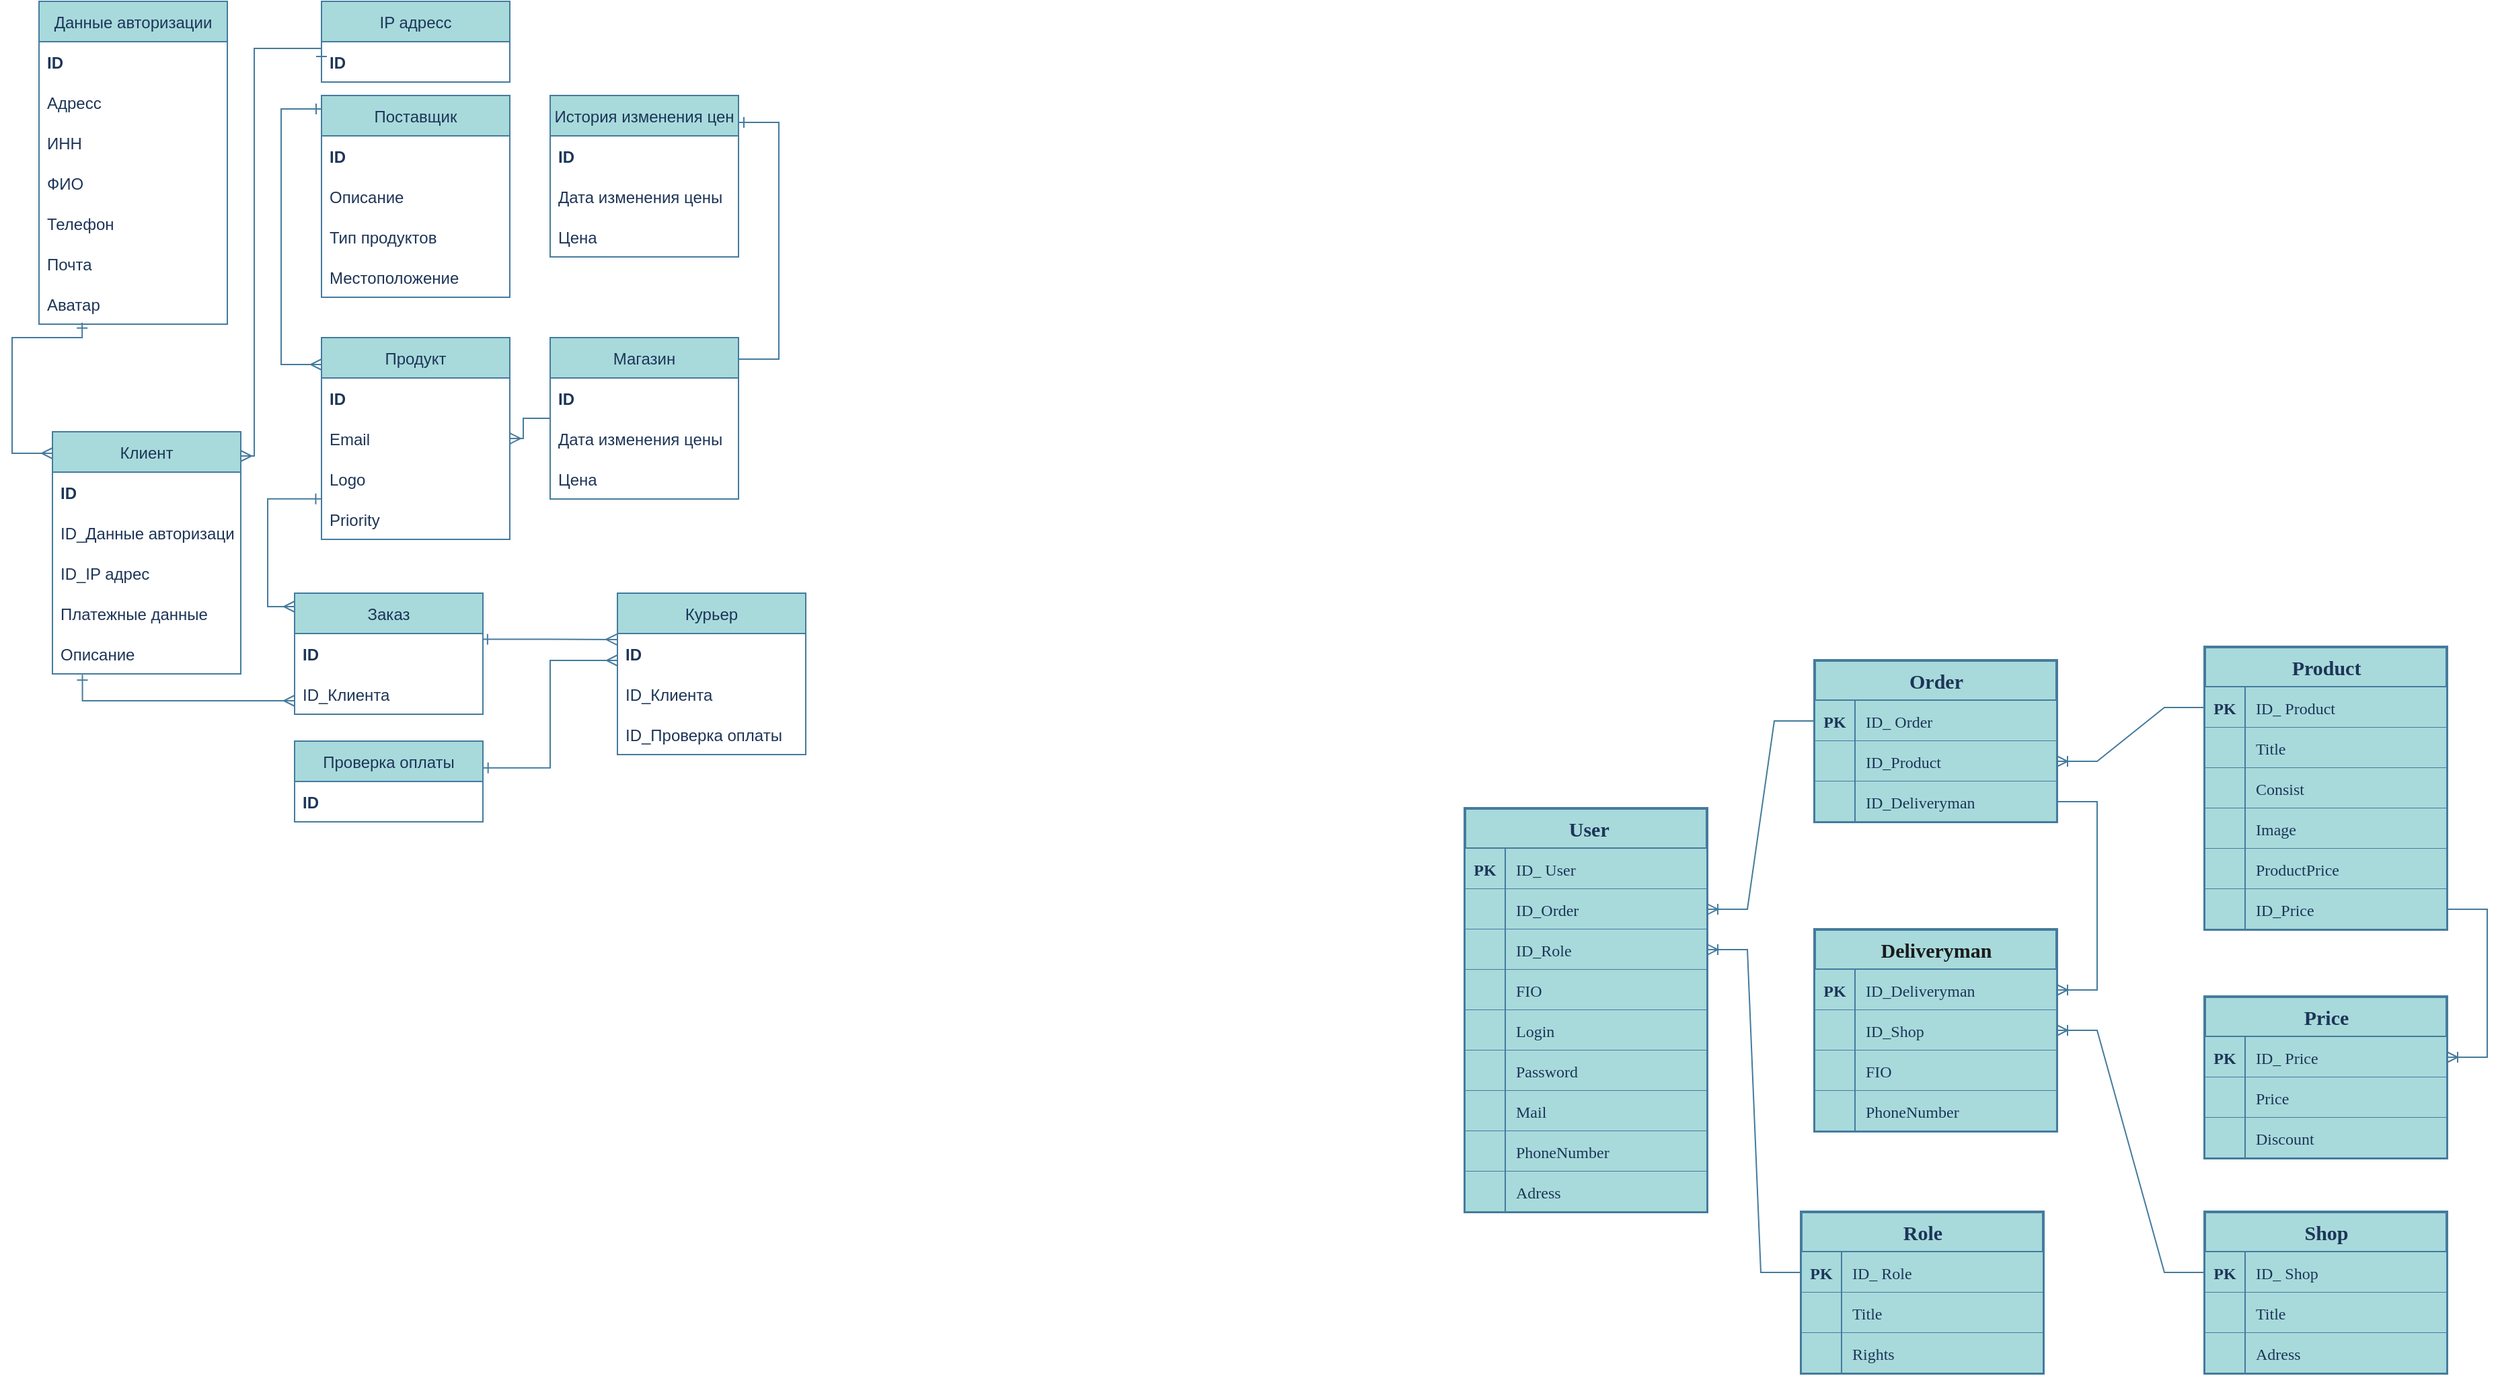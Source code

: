 <mxfile version="20.7.4" type="browser"><diagram id="vbuoPZu47YV1pAS9aERZ" name="Страница 1"><mxGraphModel dx="1434" dy="796" grid="1" gridSize="10" guides="1" tooltips="1" connect="1" arrows="1" fold="1" page="1" pageScale="1" pageWidth="827" pageHeight="1169" math="0" shadow="0"><root><mxCell id="0"/><mxCell id="1" parent="0"/><mxCell id="61jfUQLOkkIF65UK5F6V-4" value="Клиент" style="swimlane;fontStyle=0;childLayout=stackLayout;horizontal=1;startSize=30;horizontalStack=0;resizeParent=1;resizeParentMax=0;resizeLast=0;collapsible=1;marginBottom=0;swimlaneLine=1;rounded=0;fixDash=0;labelBackgroundColor=none;fillColor=#A8DADC;strokeColor=#457B9D;fontColor=#1D3557;" parent="1" vertex="1"><mxGeometry x="330" y="360" width="140" height="180" as="geometry"/></mxCell><mxCell id="61jfUQLOkkIF65UK5F6V-8" value="ID" style="text;strokeColor=none;fillColor=none;align=left;verticalAlign=middle;spacingLeft=4;spacingRight=4;overflow=hidden;points=[[0,0.5],[1,0.5]];portConstraint=eastwest;rotatable=0;fontStyle=1;rounded=0;labelBackgroundColor=none;fontColor=#1D3557;" parent="61jfUQLOkkIF65UK5F6V-4" vertex="1"><mxGeometry y="30" width="140" height="30" as="geometry"/></mxCell><mxCell id="7ngzyC_B6rY9PtNrspxW-25" value="ID_Данные авторизации" style="text;strokeColor=none;fillColor=none;align=left;verticalAlign=middle;spacingLeft=4;spacingRight=4;overflow=hidden;points=[[0,0.5],[1,0.5]];portConstraint=eastwest;rotatable=0;rounded=0;labelBackgroundColor=none;fontColor=#1D3557;" parent="61jfUQLOkkIF65UK5F6V-4" vertex="1"><mxGeometry y="60" width="140" height="30" as="geometry"/></mxCell><mxCell id="7ngzyC_B6rY9PtNrspxW-24" value="ID_IP адрес" style="text;strokeColor=none;fillColor=none;align=left;verticalAlign=middle;spacingLeft=4;spacingRight=4;overflow=hidden;points=[[0,0.5],[1,0.5]];portConstraint=eastwest;rotatable=0;rounded=0;labelBackgroundColor=none;fontColor=#1D3557;" parent="61jfUQLOkkIF65UK5F6V-4" vertex="1"><mxGeometry y="90" width="140" height="30" as="geometry"/></mxCell><mxCell id="7ngzyC_B6rY9PtNrspxW-28" value="Платежные данные" style="text;strokeColor=none;fillColor=none;align=left;verticalAlign=middle;spacingLeft=4;spacingRight=4;overflow=hidden;points=[[0,0.5],[1,0.5]];portConstraint=eastwest;rotatable=0;rounded=0;labelBackgroundColor=none;fontColor=#1D3557;" parent="61jfUQLOkkIF65UK5F6V-4" vertex="1"><mxGeometry y="120" width="140" height="30" as="geometry"/></mxCell><mxCell id="7ngzyC_B6rY9PtNrspxW-26" value="Описание" style="text;strokeColor=none;fillColor=none;align=left;verticalAlign=middle;spacingLeft=4;spacingRight=4;overflow=hidden;points=[[0,0.5],[1,0.5]];portConstraint=eastwest;rotatable=0;rounded=0;labelBackgroundColor=none;fontColor=#1D3557;" parent="61jfUQLOkkIF65UK5F6V-4" vertex="1"><mxGeometry y="150" width="140" height="30" as="geometry"/></mxCell><mxCell id="7ngzyC_B6rY9PtNrspxW-57" style="edgeStyle=orthogonalEdgeStyle;rounded=0;orthogonalLoop=1;jettySize=auto;html=1;endArrow=ERmany;endFill=0;startArrow=ERone;startFill=0;exitX=0.229;exitY=0.963;exitDx=0;exitDy=0;labelBackgroundColor=none;strokeColor=#457B9D;fontColor=default;exitPerimeter=0;" parent="1" source="yX4EbLSAv9cy1B5Ygi_B-306" target="61jfUQLOkkIF65UK5F6V-4" edge="1"><mxGeometry relative="1" as="geometry"><mxPoint x="250.04" y="300" as="sourcePoint"/><mxPoint x="270" y="420" as="targetPoint"/><Array as="points"><mxPoint x="352" y="290"/><mxPoint x="300" y="290"/><mxPoint x="300" y="376"/></Array></mxGeometry></mxCell><mxCell id="yX4EbLSAv9cy1B5Ygi_B-191" value=" User" style="shape=table;startSize=30;container=1;collapsible=1;childLayout=tableLayout;fixedRows=1;rowLines=0;fontStyle=1;align=center;resizeLast=1;comic=0;strokeWidth=2;fontSize=15;fillColor=#A8DADC;strokeColor=#457B9D;fontFamily=Garamond;labelBorderColor=none;labelBackgroundColor=none;html=1;top=1;bottom=1;rounded=0;fontColor=#1D3557;" parent="1" vertex="1"><mxGeometry x="1380" y="640" width="180" height="300" as="geometry"/></mxCell><mxCell id="yX4EbLSAv9cy1B5Ygi_B-192" value="" style="shape=tableRow;horizontal=0;startSize=0;swimlaneHead=0;swimlaneBody=0;fillColor=#A8DADC;collapsible=0;dropTarget=0;points=[[0,0.5],[1,0.5]];portConstraint=eastwest;top=0;left=1;right=0;bottom=1;comic=0;strokeWidth=1;fontSize=12;strokeColor=#457B9D;fontColor=#1D3557;fontStyle=0;fontFamily=Garamond;align=left;labelBackgroundColor=none;rounded=0;" parent="yX4EbLSAv9cy1B5Ygi_B-191" vertex="1"><mxGeometry y="30" width="180" height="30" as="geometry"/></mxCell><mxCell id="yX4EbLSAv9cy1B5Ygi_B-193" value="PK" style="shape=partialRectangle;connectable=0;fillColor=#A8DADC;top=0;left=1;bottom=1;right=0;fontStyle=1;overflow=hidden;comic=0;strokeWidth=1;fontSize=12;strokeColor=#457B9D;fontColor=#1D3557;fontFamily=Garamond;align=center;labelBackgroundColor=none;rounded=0;" parent="yX4EbLSAv9cy1B5Ygi_B-192" vertex="1"><mxGeometry width="30" height="30" as="geometry"><mxRectangle width="30" height="30" as="alternateBounds"/></mxGeometry></mxCell><mxCell id="yX4EbLSAv9cy1B5Ygi_B-194" value="ID_ User" style="shape=partialRectangle;connectable=0;fillColor=#A8DADC;top=0;left=1;bottom=1;right=1;align=left;spacingLeft=6;fontStyle=0;overflow=hidden;comic=0;strokeWidth=1;fontSize=12;strokeColor=#457B9D;fontColor=#1D3557;fontFamily=Garamond;labelBackgroundColor=none;rounded=0;" parent="yX4EbLSAv9cy1B5Ygi_B-192" vertex="1"><mxGeometry x="30" width="150" height="30" as="geometry"><mxRectangle width="150" height="30" as="alternateBounds"/></mxGeometry></mxCell><mxCell id="yX4EbLSAv9cy1B5Ygi_B-195" style="shape=tableRow;horizontal=0;startSize=0;swimlaneHead=0;swimlaneBody=0;fillColor=#A8DADC;collapsible=0;dropTarget=0;points=[[0,0.5],[1,0.5]];portConstraint=eastwest;top=0;left=1;right=0;bottom=1;comic=0;strokeWidth=1;fontSize=12;strokeColor=#457B9D;fontColor=#1D3557;fontFamily=Garamond;align=left;labelBackgroundColor=none;rounded=0;" parent="yX4EbLSAv9cy1B5Ygi_B-191" vertex="1"><mxGeometry y="60" width="180" height="30" as="geometry"/></mxCell><mxCell id="yX4EbLSAv9cy1B5Ygi_B-196" style="shape=partialRectangle;connectable=0;fillColor=#A8DADC;top=0;left=1;bottom=1;right=0;editable=1;overflow=hidden;comic=0;strokeWidth=1;fontSize=12;strokeColor=#457B9D;fontColor=#1D3557;fontFamily=Garamond;align=center;fontStyle=1;labelBackgroundColor=none;rounded=0;" parent="yX4EbLSAv9cy1B5Ygi_B-195" vertex="1"><mxGeometry width="30" height="30" as="geometry"><mxRectangle width="30" height="30" as="alternateBounds"/></mxGeometry></mxCell><mxCell id="yX4EbLSAv9cy1B5Ygi_B-197" value="ID_Order" style="shape=partialRectangle;connectable=0;fillColor=#A8DADC;top=0;left=1;bottom=1;right=1;align=left;spacingLeft=6;overflow=hidden;comic=0;strokeWidth=1;fontSize=12;strokeColor=#457B9D;fontColor=#1D3557;fontFamily=Garamond;labelBackgroundColor=none;rounded=0;" parent="yX4EbLSAv9cy1B5Ygi_B-195" vertex="1"><mxGeometry x="30" width="150" height="30" as="geometry"><mxRectangle width="150" height="30" as="alternateBounds"/></mxGeometry></mxCell><mxCell id="yX4EbLSAv9cy1B5Ygi_B-198" style="shape=tableRow;horizontal=0;startSize=0;swimlaneHead=0;swimlaneBody=0;fillColor=#A8DADC;collapsible=0;dropTarget=0;points=[[0,0.5],[1,0.5]];portConstraint=eastwest;top=0;left=1;right=0;bottom=1;comic=0;strokeWidth=1;fontSize=12;strokeColor=#457B9D;fontColor=#1D3557;fontFamily=Garamond;align=left;labelBackgroundColor=none;rounded=0;" parent="yX4EbLSAv9cy1B5Ygi_B-191" vertex="1"><mxGeometry y="90" width="180" height="30" as="geometry"/></mxCell><mxCell id="yX4EbLSAv9cy1B5Ygi_B-199" style="shape=partialRectangle;connectable=0;fillColor=#A8DADC;top=0;left=1;bottom=1;right=0;editable=1;overflow=hidden;comic=0;strokeWidth=1;fontSize=12;strokeColor=#457B9D;fontColor=#1D3557;fontFamily=Garamond;align=center;fontStyle=1;labelBackgroundColor=none;rounded=0;" parent="yX4EbLSAv9cy1B5Ygi_B-198" vertex="1"><mxGeometry width="30" height="30" as="geometry"><mxRectangle width="30" height="30" as="alternateBounds"/></mxGeometry></mxCell><mxCell id="yX4EbLSAv9cy1B5Ygi_B-200" value="ID_Role" style="shape=partialRectangle;connectable=0;fillColor=#A8DADC;top=0;left=1;bottom=1;right=1;align=left;spacingLeft=6;overflow=hidden;comic=0;strokeWidth=1;fontSize=12;strokeColor=#457B9D;fontColor=#1D3557;fontFamily=Garamond;labelBackgroundColor=none;rounded=0;" parent="yX4EbLSAv9cy1B5Ygi_B-198" vertex="1"><mxGeometry x="30" width="150" height="30" as="geometry"><mxRectangle width="150" height="30" as="alternateBounds"/></mxGeometry></mxCell><mxCell id="yX4EbLSAv9cy1B5Ygi_B-201" style="shape=tableRow;horizontal=0;startSize=0;swimlaneHead=0;swimlaneBody=0;fillColor=#A8DADC;collapsible=0;dropTarget=0;points=[[0,0.5],[1,0.5]];portConstraint=eastwest;top=0;left=1;right=0;bottom=1;comic=0;strokeWidth=1;fontSize=12;strokeColor=#457B9D;fontColor=#1D3557;fontFamily=Garamond;align=left;labelBackgroundColor=none;rounded=0;" parent="yX4EbLSAv9cy1B5Ygi_B-191" vertex="1"><mxGeometry y="120" width="180" height="30" as="geometry"/></mxCell><mxCell id="yX4EbLSAv9cy1B5Ygi_B-202" style="shape=partialRectangle;connectable=0;fillColor=#A8DADC;top=0;left=1;bottom=1;right=0;editable=1;overflow=hidden;comic=0;strokeWidth=1;fontSize=12;strokeColor=#457B9D;fontColor=#1D3557;fontFamily=Garamond;align=center;fontStyle=1;labelBackgroundColor=none;rounded=0;" parent="yX4EbLSAv9cy1B5Ygi_B-201" vertex="1"><mxGeometry width="30" height="30" as="geometry"><mxRectangle width="30" height="30" as="alternateBounds"/></mxGeometry></mxCell><mxCell id="yX4EbLSAv9cy1B5Ygi_B-203" value="FIO" style="shape=partialRectangle;connectable=0;fillColor=#A8DADC;top=0;left=1;bottom=1;right=1;align=left;spacingLeft=6;overflow=hidden;comic=0;strokeWidth=1;fontSize=12;strokeColor=#457B9D;fontColor=#1D3557;fontFamily=Garamond;labelBackgroundColor=none;rounded=0;" parent="yX4EbLSAv9cy1B5Ygi_B-201" vertex="1"><mxGeometry x="30" width="150" height="30" as="geometry"><mxRectangle width="150" height="30" as="alternateBounds"/></mxGeometry></mxCell><mxCell id="yX4EbLSAv9cy1B5Ygi_B-204" value="" style="shape=tableRow;horizontal=0;startSize=0;swimlaneHead=0;swimlaneBody=0;fillColor=#A8DADC;collapsible=0;dropTarget=0;points=[[0,0.5],[1,0.5]];portConstraint=eastwest;top=0;left=1;right=0;bottom=1;comic=0;strokeWidth=1;fontSize=12;strokeColor=#457B9D;fontColor=#1D3557;fontFamily=Garamond;align=left;labelBackgroundColor=none;rounded=0;" parent="yX4EbLSAv9cy1B5Ygi_B-191" vertex="1"><mxGeometry y="150" width="180" height="30" as="geometry"/></mxCell><mxCell id="yX4EbLSAv9cy1B5Ygi_B-205" value="" style="shape=partialRectangle;connectable=0;fillColor=#A8DADC;top=0;left=1;bottom=1;right=0;editable=1;overflow=hidden;comic=0;strokeWidth=1;fontSize=12;strokeColor=#457B9D;fontColor=#1D3557;fontFamily=Garamond;align=center;fontStyle=1;labelBackgroundColor=none;rounded=0;" parent="yX4EbLSAv9cy1B5Ygi_B-204" vertex="1"><mxGeometry width="30" height="30" as="geometry"><mxRectangle width="30" height="30" as="alternateBounds"/></mxGeometry></mxCell><mxCell id="yX4EbLSAv9cy1B5Ygi_B-206" value="Login" style="shape=partialRectangle;connectable=0;fillColor=#A8DADC;top=0;left=1;bottom=1;right=1;align=left;spacingLeft=6;overflow=hidden;comic=0;strokeWidth=1;fontSize=12;strokeColor=#457B9D;fontColor=#1D3557;fontFamily=Garamond;labelBackgroundColor=none;rounded=0;" parent="yX4EbLSAv9cy1B5Ygi_B-204" vertex="1"><mxGeometry x="30" width="150" height="30" as="geometry"><mxRectangle width="150" height="30" as="alternateBounds"/></mxGeometry></mxCell><mxCell id="yX4EbLSAv9cy1B5Ygi_B-207" value="" style="shape=tableRow;horizontal=0;startSize=0;swimlaneHead=0;swimlaneBody=0;fillColor=#A8DADC;collapsible=0;dropTarget=0;points=[[0,0.5],[1,0.5]];portConstraint=eastwest;top=0;left=1;right=0;bottom=1;comic=0;strokeWidth=1;fontSize=12;strokeColor=#457B9D;fontColor=#1D3557;fontFamily=Garamond;align=left;labelBackgroundColor=none;rounded=0;" parent="yX4EbLSAv9cy1B5Ygi_B-191" vertex="1"><mxGeometry y="180" width="180" height="30" as="geometry"/></mxCell><mxCell id="yX4EbLSAv9cy1B5Ygi_B-208" value="" style="shape=partialRectangle;connectable=0;fillColor=#A8DADC;top=0;left=1;bottom=1;right=0;editable=1;overflow=hidden;comic=0;strokeWidth=1;fontSize=12;strokeColor=#457B9D;fontColor=#1D3557;fontFamily=Garamond;align=center;fontStyle=1;labelBackgroundColor=none;rounded=0;" parent="yX4EbLSAv9cy1B5Ygi_B-207" vertex="1"><mxGeometry width="30" height="30" as="geometry"><mxRectangle width="30" height="30" as="alternateBounds"/></mxGeometry></mxCell><mxCell id="yX4EbLSAv9cy1B5Ygi_B-209" value="Password" style="shape=partialRectangle;connectable=0;fillColor=#A8DADC;top=0;left=1;bottom=1;right=1;align=left;spacingLeft=6;overflow=hidden;comic=0;strokeWidth=1;fontSize=12;strokeColor=#457B9D;fontColor=#1D3557;fontFamily=Garamond;labelBackgroundColor=none;rounded=0;" parent="yX4EbLSAv9cy1B5Ygi_B-207" vertex="1"><mxGeometry x="30" width="150" height="30" as="geometry"><mxRectangle width="150" height="30" as="alternateBounds"/></mxGeometry></mxCell><mxCell id="yX4EbLSAv9cy1B5Ygi_B-210" style="shape=tableRow;horizontal=0;startSize=0;swimlaneHead=0;swimlaneBody=0;fillColor=#A8DADC;collapsible=0;dropTarget=0;points=[[0,0.5],[1,0.5]];portConstraint=eastwest;top=0;left=1;right=0;bottom=1;comic=0;strokeWidth=1;fontSize=12;strokeColor=#457B9D;fontColor=#1D3557;fontFamily=Garamond;align=left;labelBackgroundColor=none;rounded=0;" parent="yX4EbLSAv9cy1B5Ygi_B-191" vertex="1"><mxGeometry y="210" width="180" height="30" as="geometry"/></mxCell><mxCell id="yX4EbLSAv9cy1B5Ygi_B-211" style="shape=partialRectangle;connectable=0;fillColor=#A8DADC;top=0;left=1;bottom=1;right=0;editable=1;overflow=hidden;comic=0;strokeWidth=1;fontSize=12;strokeColor=#457B9D;fontColor=#1D3557;fontFamily=Garamond;align=center;fontStyle=1;labelBackgroundColor=none;rounded=0;" parent="yX4EbLSAv9cy1B5Ygi_B-210" vertex="1"><mxGeometry width="30" height="30" as="geometry"><mxRectangle width="30" height="30" as="alternateBounds"/></mxGeometry></mxCell><mxCell id="yX4EbLSAv9cy1B5Ygi_B-212" value="Mail" style="shape=partialRectangle;connectable=0;fillColor=#A8DADC;top=0;left=1;bottom=1;right=1;align=left;spacingLeft=6;overflow=hidden;comic=0;strokeWidth=1;fontSize=12;strokeColor=#457B9D;fontColor=#1D3557;fontFamily=Garamond;labelBackgroundColor=none;rounded=0;" parent="yX4EbLSAv9cy1B5Ygi_B-210" vertex="1"><mxGeometry x="30" width="150" height="30" as="geometry"><mxRectangle width="150" height="30" as="alternateBounds"/></mxGeometry></mxCell><mxCell id="yX4EbLSAv9cy1B5Ygi_B-213" style="shape=tableRow;horizontal=0;startSize=0;swimlaneHead=0;swimlaneBody=0;fillColor=#A8DADC;collapsible=0;dropTarget=0;points=[[0,0.5],[1,0.5]];portConstraint=eastwest;top=0;left=1;right=0;bottom=1;comic=0;strokeWidth=1;fontSize=12;strokeColor=#457B9D;fontColor=#1D3557;fontFamily=Garamond;align=left;labelBackgroundColor=none;rounded=0;" parent="yX4EbLSAv9cy1B5Ygi_B-191" vertex="1"><mxGeometry y="240" width="180" height="30" as="geometry"/></mxCell><mxCell id="yX4EbLSAv9cy1B5Ygi_B-214" style="shape=partialRectangle;connectable=0;fillColor=#A8DADC;top=0;left=1;bottom=1;right=0;editable=1;overflow=hidden;comic=0;strokeWidth=1;fontSize=12;strokeColor=#457B9D;fontColor=#1D3557;fontFamily=Garamond;align=center;fontStyle=1;labelBackgroundColor=none;rounded=0;" parent="yX4EbLSAv9cy1B5Ygi_B-213" vertex="1"><mxGeometry width="30" height="30" as="geometry"><mxRectangle width="30" height="30" as="alternateBounds"/></mxGeometry></mxCell><mxCell id="yX4EbLSAv9cy1B5Ygi_B-215" value="PhoneNumber" style="shape=partialRectangle;connectable=0;fillColor=#A8DADC;top=0;left=1;bottom=1;right=1;align=left;spacingLeft=6;overflow=hidden;comic=0;strokeWidth=1;fontSize=12;strokeColor=#457B9D;fontColor=#1D3557;fontFamily=Garamond;labelBackgroundColor=none;rounded=0;" parent="yX4EbLSAv9cy1B5Ygi_B-213" vertex="1"><mxGeometry x="30" width="150" height="30" as="geometry"><mxRectangle width="150" height="30" as="alternateBounds"/></mxGeometry></mxCell><mxCell id="yX4EbLSAv9cy1B5Ygi_B-216" style="shape=tableRow;horizontal=0;startSize=0;swimlaneHead=0;swimlaneBody=0;fillColor=#A8DADC;collapsible=0;dropTarget=0;points=[[0,0.5],[1,0.5]];portConstraint=eastwest;top=0;left=1;right=0;bottom=1;comic=0;strokeWidth=1;fontSize=12;strokeColor=#457B9D;fontColor=#1D3557;fontFamily=Garamond;align=left;labelBackgroundColor=none;rounded=0;" parent="yX4EbLSAv9cy1B5Ygi_B-191" vertex="1"><mxGeometry y="270" width="180" height="30" as="geometry"/></mxCell><mxCell id="yX4EbLSAv9cy1B5Ygi_B-217" style="shape=partialRectangle;connectable=0;fillColor=#A8DADC;top=0;left=1;bottom=1;right=0;editable=1;overflow=hidden;comic=0;strokeWidth=1;fontSize=12;strokeColor=#457B9D;fontColor=#1D3557;fontFamily=Garamond;align=center;fontStyle=1;labelBackgroundColor=none;rounded=0;" parent="yX4EbLSAv9cy1B5Ygi_B-216" vertex="1"><mxGeometry width="30" height="30" as="geometry"><mxRectangle width="30" height="30" as="alternateBounds"/></mxGeometry></mxCell><mxCell id="yX4EbLSAv9cy1B5Ygi_B-218" value="Adress" style="shape=partialRectangle;connectable=0;fillColor=#A8DADC;top=0;left=1;bottom=1;right=1;align=left;spacingLeft=6;overflow=hidden;comic=0;strokeWidth=1;fontSize=12;strokeColor=#457B9D;fontColor=#1D3557;fontFamily=Garamond;labelBackgroundColor=none;rounded=0;" parent="yX4EbLSAv9cy1B5Ygi_B-216" vertex="1"><mxGeometry x="30" width="150" height="30" as="geometry"><mxRectangle width="150" height="30" as="alternateBounds"/></mxGeometry></mxCell><mxCell id="yX4EbLSAv9cy1B5Ygi_B-219" value="Order" style="shape=table;startSize=30;container=1;collapsible=1;childLayout=tableLayout;fixedRows=1;rowLines=0;fontStyle=1;align=center;resizeLast=1;comic=0;strokeWidth=2;fontSize=15;fillColor=#A8DADC;strokeColor=#457B9D;fontFamily=Garamond;labelBorderColor=none;labelBackgroundColor=none;html=1;top=1;bottom=1;rounded=0;fontColor=#1D3557;" parent="1" vertex="1"><mxGeometry x="1640" y="530" width="180" height="120" as="geometry"/></mxCell><mxCell id="yX4EbLSAv9cy1B5Ygi_B-220" value="" style="shape=tableRow;horizontal=0;startSize=0;swimlaneHead=0;swimlaneBody=0;fillColor=#A8DADC;collapsible=0;dropTarget=0;points=[[0,0.5],[1,0.5]];portConstraint=eastwest;top=0;left=1;right=0;bottom=1;comic=0;strokeWidth=1;fontSize=12;strokeColor=#457B9D;fontColor=#1D3557;fontStyle=0;fontFamily=Garamond;align=left;labelBackgroundColor=none;rounded=0;" parent="yX4EbLSAv9cy1B5Ygi_B-219" vertex="1"><mxGeometry y="30" width="180" height="30" as="geometry"/></mxCell><mxCell id="yX4EbLSAv9cy1B5Ygi_B-221" value="PK" style="shape=partialRectangle;connectable=0;fillColor=#A8DADC;top=0;left=1;bottom=1;right=0;fontStyle=1;overflow=hidden;comic=0;strokeWidth=1;fontSize=12;strokeColor=#457B9D;fontColor=#1D3557;fontFamily=Garamond;align=center;labelBackgroundColor=none;rounded=0;" parent="yX4EbLSAv9cy1B5Ygi_B-220" vertex="1"><mxGeometry width="30" height="30" as="geometry"><mxRectangle width="30" height="30" as="alternateBounds"/></mxGeometry></mxCell><mxCell id="yX4EbLSAv9cy1B5Ygi_B-222" value="ID_ Order" style="shape=partialRectangle;connectable=0;fillColor=#A8DADC;top=0;left=1;bottom=1;right=1;align=left;spacingLeft=6;fontStyle=0;overflow=hidden;comic=0;strokeWidth=1;fontSize=12;strokeColor=#457B9D;fontColor=#1D3557;fontFamily=Garamond;labelBackgroundColor=none;rounded=0;" parent="yX4EbLSAv9cy1B5Ygi_B-220" vertex="1"><mxGeometry x="30" width="150" height="30" as="geometry"><mxRectangle width="150" height="30" as="alternateBounds"/></mxGeometry></mxCell><mxCell id="yX4EbLSAv9cy1B5Ygi_B-223" style="shape=tableRow;horizontal=0;startSize=0;swimlaneHead=0;swimlaneBody=0;fillColor=#A8DADC;collapsible=0;dropTarget=0;points=[[0,0.5],[1,0.5]];portConstraint=eastwest;top=0;left=1;right=0;bottom=1;comic=0;strokeWidth=1;fontSize=12;strokeColor=#457B9D;fontColor=#1D3557;fontFamily=Garamond;align=left;labelBackgroundColor=none;rounded=0;" parent="yX4EbLSAv9cy1B5Ygi_B-219" vertex="1"><mxGeometry y="60" width="180" height="30" as="geometry"/></mxCell><mxCell id="yX4EbLSAv9cy1B5Ygi_B-224" style="shape=partialRectangle;connectable=0;fillColor=#A8DADC;top=0;left=1;bottom=1;right=0;editable=1;overflow=hidden;comic=0;strokeWidth=1;fontSize=12;strokeColor=#457B9D;fontColor=#1D3557;fontFamily=Garamond;align=center;fontStyle=1;labelBackgroundColor=none;rounded=0;" parent="yX4EbLSAv9cy1B5Ygi_B-223" vertex="1"><mxGeometry width="30" height="30" as="geometry"><mxRectangle width="30" height="30" as="alternateBounds"/></mxGeometry></mxCell><mxCell id="yX4EbLSAv9cy1B5Ygi_B-225" value="ID_Product" style="shape=partialRectangle;connectable=0;fillColor=#A8DADC;top=0;left=1;bottom=1;right=1;align=left;spacingLeft=6;overflow=hidden;comic=0;strokeWidth=1;fontSize=12;strokeColor=#457B9D;fontColor=#1D3557;fontFamily=Garamond;labelBackgroundColor=none;rounded=0;" parent="yX4EbLSAv9cy1B5Ygi_B-223" vertex="1"><mxGeometry x="30" width="150" height="30" as="geometry"><mxRectangle width="150" height="30" as="alternateBounds"/></mxGeometry></mxCell><mxCell id="yX4EbLSAv9cy1B5Ygi_B-226" style="shape=tableRow;horizontal=0;startSize=0;swimlaneHead=0;swimlaneBody=0;fillColor=#A8DADC;collapsible=0;dropTarget=0;points=[[0,0.5],[1,0.5]];portConstraint=eastwest;top=0;left=1;right=0;bottom=1;comic=0;strokeWidth=1;fontSize=12;strokeColor=#457B9D;fontColor=#1D3557;fontFamily=Garamond;align=left;labelBackgroundColor=none;rounded=0;" parent="yX4EbLSAv9cy1B5Ygi_B-219" vertex="1"><mxGeometry y="90" width="180" height="30" as="geometry"/></mxCell><mxCell id="yX4EbLSAv9cy1B5Ygi_B-227" style="shape=partialRectangle;connectable=0;fillColor=#A8DADC;top=0;left=1;bottom=1;right=0;editable=1;overflow=hidden;comic=0;strokeWidth=1;fontSize=12;strokeColor=#457B9D;fontColor=#1D3557;fontFamily=Garamond;align=center;fontStyle=1;labelBackgroundColor=none;rounded=0;" parent="yX4EbLSAv9cy1B5Ygi_B-226" vertex="1"><mxGeometry width="30" height="30" as="geometry"><mxRectangle width="30" height="30" as="alternateBounds"/></mxGeometry></mxCell><mxCell id="yX4EbLSAv9cy1B5Ygi_B-228" value="ID_Deliveryman" style="shape=partialRectangle;connectable=0;fillColor=#A8DADC;top=0;left=1;bottom=1;right=1;align=left;spacingLeft=6;overflow=hidden;comic=0;strokeWidth=1;fontSize=12;strokeColor=#457B9D;fontColor=#1D3557;fontFamily=Garamond;labelBackgroundColor=none;rounded=0;" parent="yX4EbLSAv9cy1B5Ygi_B-226" vertex="1"><mxGeometry x="30" width="150" height="30" as="geometry"><mxRectangle width="150" height="30" as="alternateBounds"/></mxGeometry></mxCell><mxCell id="yX4EbLSAv9cy1B5Ygi_B-229" value="" style="edgeStyle=entityRelationEdgeStyle;fontSize=12;html=1;endArrow=ERoneToMany;rounded=0;fontColor=default;labelBackgroundColor=none;strokeColor=#457B9D;" parent="1" source="yX4EbLSAv9cy1B5Ygi_B-220" target="yX4EbLSAv9cy1B5Ygi_B-195" edge="1"><mxGeometry width="100" height="100" relative="1" as="geometry"><mxPoint x="1630" y="850" as="sourcePoint"/><mxPoint x="1730" y="750" as="targetPoint"/></mxGeometry></mxCell><mxCell id="yX4EbLSAv9cy1B5Ygi_B-230" value="Product" style="shape=table;startSize=30;container=1;collapsible=1;childLayout=tableLayout;fixedRows=1;rowLines=0;fontStyle=1;align=center;resizeLast=1;comic=0;strokeWidth=2;fontSize=15;fillColor=#A8DADC;strokeColor=#457B9D;fontFamily=Garamond;labelBorderColor=none;labelBackgroundColor=none;html=1;top=1;bottom=1;rounded=0;fontColor=#1D3557;" parent="1" vertex="1"><mxGeometry x="1930" y="520" width="180" height="210" as="geometry"/></mxCell><mxCell id="yX4EbLSAv9cy1B5Ygi_B-231" value="" style="shape=tableRow;horizontal=0;startSize=0;swimlaneHead=0;swimlaneBody=0;fillColor=#A8DADC;collapsible=0;dropTarget=0;points=[[0,0.5],[1,0.5]];portConstraint=eastwest;top=0;left=1;right=0;bottom=1;comic=0;strokeWidth=1;fontSize=12;strokeColor=#457B9D;fontStyle=0;fontFamily=Garamond;align=left;labelBackgroundColor=none;rounded=0;fontColor=#1D3557;" parent="yX4EbLSAv9cy1B5Ygi_B-230" vertex="1"><mxGeometry y="30" width="180" height="30" as="geometry"/></mxCell><mxCell id="yX4EbLSAv9cy1B5Ygi_B-232" value="PK" style="shape=partialRectangle;connectable=0;fillColor=#A8DADC;top=0;left=1;bottom=1;right=0;fontStyle=1;overflow=hidden;comic=0;strokeWidth=1;fontSize=12;strokeColor=#457B9D;fontColor=#1D3557;fontFamily=Garamond;align=center;labelBackgroundColor=none;rounded=0;" parent="yX4EbLSAv9cy1B5Ygi_B-231" vertex="1"><mxGeometry width="30" height="30" as="geometry"><mxRectangle width="30" height="30" as="alternateBounds"/></mxGeometry></mxCell><mxCell id="yX4EbLSAv9cy1B5Ygi_B-233" value="ID_ Product" style="shape=partialRectangle;connectable=0;fillColor=#A8DADC;top=0;left=1;bottom=1;right=1;align=left;spacingLeft=6;fontStyle=0;overflow=hidden;comic=0;strokeWidth=1;fontSize=12;strokeColor=#457B9D;fontColor=#1D3557;fontFamily=Garamond;labelBackgroundColor=none;rounded=0;" parent="yX4EbLSAv9cy1B5Ygi_B-231" vertex="1"><mxGeometry x="30" width="150" height="30" as="geometry"><mxRectangle width="150" height="30" as="alternateBounds"/></mxGeometry></mxCell><mxCell id="yX4EbLSAv9cy1B5Ygi_B-234" style="shape=tableRow;horizontal=0;startSize=0;swimlaneHead=0;swimlaneBody=0;fillColor=#A8DADC;collapsible=0;dropTarget=0;points=[[0,0.5],[1,0.5]];portConstraint=eastwest;top=0;left=1;right=0;bottom=1;comic=0;strokeWidth=1;fontSize=12;strokeColor=#457B9D;fontColor=#1D3557;fontFamily=Garamond;align=left;labelBackgroundColor=none;rounded=0;" parent="yX4EbLSAv9cy1B5Ygi_B-230" vertex="1"><mxGeometry y="60" width="180" height="30" as="geometry"/></mxCell><mxCell id="yX4EbLSAv9cy1B5Ygi_B-235" style="shape=partialRectangle;connectable=0;fillColor=#A8DADC;top=0;left=1;bottom=1;right=0;editable=1;overflow=hidden;comic=0;strokeWidth=1;fontSize=12;strokeColor=#457B9D;fontColor=#1D3557;fontFamily=Garamond;align=center;fontStyle=1;labelBackgroundColor=none;rounded=0;" parent="yX4EbLSAv9cy1B5Ygi_B-234" vertex="1"><mxGeometry width="30" height="30" as="geometry"><mxRectangle width="30" height="30" as="alternateBounds"/></mxGeometry></mxCell><mxCell id="yX4EbLSAv9cy1B5Ygi_B-236" value="Title" style="shape=partialRectangle;connectable=0;fillColor=#A8DADC;top=0;left=1;bottom=1;right=1;align=left;spacingLeft=6;overflow=hidden;comic=0;strokeWidth=1;fontSize=12;strokeColor=#457B9D;fontColor=#1D3557;fontFamily=Garamond;labelBackgroundColor=none;rounded=0;" parent="yX4EbLSAv9cy1B5Ygi_B-234" vertex="1"><mxGeometry x="30" width="150" height="30" as="geometry"><mxRectangle width="150" height="30" as="alternateBounds"/></mxGeometry></mxCell><mxCell id="yX4EbLSAv9cy1B5Ygi_B-237" style="shape=tableRow;horizontal=0;startSize=0;swimlaneHead=0;swimlaneBody=0;fillColor=#A8DADC;collapsible=0;dropTarget=0;points=[[0,0.5],[1,0.5]];portConstraint=eastwest;top=0;left=1;right=0;bottom=1;comic=0;strokeWidth=1;fontSize=12;strokeColor=#457B9D;fontColor=#1D3557;fontFamily=Garamond;align=left;labelBackgroundColor=none;rounded=0;" parent="yX4EbLSAv9cy1B5Ygi_B-230" vertex="1"><mxGeometry y="90" width="180" height="30" as="geometry"/></mxCell><mxCell id="yX4EbLSAv9cy1B5Ygi_B-238" style="shape=partialRectangle;connectable=0;fillColor=#A8DADC;top=0;left=1;bottom=1;right=0;editable=1;overflow=hidden;comic=0;strokeWidth=1;fontSize=12;strokeColor=#457B9D;fontColor=#1D3557;fontFamily=Garamond;align=center;fontStyle=1;labelBackgroundColor=none;rounded=0;" parent="yX4EbLSAv9cy1B5Ygi_B-237" vertex="1"><mxGeometry width="30" height="30" as="geometry"><mxRectangle width="30" height="30" as="alternateBounds"/></mxGeometry></mxCell><mxCell id="yX4EbLSAv9cy1B5Ygi_B-239" value="Consist" style="shape=partialRectangle;connectable=0;fillColor=#A8DADC;top=0;left=1;bottom=1;right=1;align=left;spacingLeft=6;overflow=hidden;comic=0;strokeWidth=1;fontSize=12;strokeColor=#457B9D;fontColor=#1D3557;fontFamily=Garamond;labelBackgroundColor=none;rounded=0;" parent="yX4EbLSAv9cy1B5Ygi_B-237" vertex="1"><mxGeometry x="30" width="150" height="30" as="geometry"><mxRectangle width="150" height="30" as="alternateBounds"/></mxGeometry></mxCell><mxCell id="yX4EbLSAv9cy1B5Ygi_B-240" style="shape=tableRow;horizontal=0;startSize=0;swimlaneHead=0;swimlaneBody=0;fillColor=#A8DADC;collapsible=0;dropTarget=0;points=[[0,0.5],[1,0.5]];portConstraint=eastwest;top=0;left=1;right=0;bottom=1;comic=0;strokeWidth=1;fontSize=12;strokeColor=#457B9D;fontColor=#1D3557;fontFamily=Garamond;align=left;labelBackgroundColor=none;rounded=0;" parent="yX4EbLSAv9cy1B5Ygi_B-230" vertex="1"><mxGeometry y="120" width="180" height="30" as="geometry"/></mxCell><mxCell id="yX4EbLSAv9cy1B5Ygi_B-241" style="shape=partialRectangle;connectable=0;fillColor=#A8DADC;top=0;left=1;bottom=1;right=0;editable=1;overflow=hidden;comic=0;strokeWidth=1;fontSize=12;strokeColor=#457B9D;fontColor=#1D3557;fontFamily=Garamond;align=center;fontStyle=1;labelBackgroundColor=none;rounded=0;" parent="yX4EbLSAv9cy1B5Ygi_B-240" vertex="1"><mxGeometry width="30" height="30" as="geometry"><mxRectangle width="30" height="30" as="alternateBounds"/></mxGeometry></mxCell><mxCell id="yX4EbLSAv9cy1B5Ygi_B-242" value="Image" style="shape=partialRectangle;connectable=0;fillColor=#A8DADC;top=0;left=1;bottom=1;right=1;align=left;spacingLeft=6;overflow=hidden;comic=0;strokeWidth=1;fontSize=12;strokeColor=#457B9D;fontColor=#1D3557;fontFamily=Garamond;labelBackgroundColor=none;rounded=0;" parent="yX4EbLSAv9cy1B5Ygi_B-240" vertex="1"><mxGeometry x="30" width="150" height="30" as="geometry"><mxRectangle width="150" height="30" as="alternateBounds"/></mxGeometry></mxCell><mxCell id="yX4EbLSAv9cy1B5Ygi_B-243" style="shape=tableRow;horizontal=0;startSize=0;swimlaneHead=0;swimlaneBody=0;fillColor=#A8DADC;collapsible=0;dropTarget=0;points=[[0,0.5],[1,0.5]];portConstraint=eastwest;top=0;left=1;right=0;bottom=1;comic=0;strokeWidth=1;fontSize=12;strokeColor=#457B9D;fontColor=#1D3557;fontFamily=Garamond;align=left;labelBackgroundColor=none;rounded=0;" parent="yX4EbLSAv9cy1B5Ygi_B-230" vertex="1"><mxGeometry y="150" width="180" height="30" as="geometry"/></mxCell><mxCell id="yX4EbLSAv9cy1B5Ygi_B-244" style="shape=partialRectangle;connectable=0;fillColor=#A8DADC;top=0;left=1;bottom=1;right=0;editable=1;overflow=hidden;comic=0;strokeWidth=1;fontSize=12;strokeColor=#457B9D;fontColor=#1D3557;fontFamily=Garamond;align=center;fontStyle=1;labelBackgroundColor=none;rounded=0;" parent="yX4EbLSAv9cy1B5Ygi_B-243" vertex="1"><mxGeometry width="30" height="30" as="geometry"><mxRectangle width="30" height="30" as="alternateBounds"/></mxGeometry></mxCell><mxCell id="yX4EbLSAv9cy1B5Ygi_B-245" value="ProductPrice" style="shape=partialRectangle;connectable=0;fillColor=#A8DADC;top=0;left=1;bottom=1;right=1;align=left;spacingLeft=6;overflow=hidden;comic=0;strokeWidth=1;fontSize=12;strokeColor=#457B9D;fontColor=#1D3557;fontFamily=Garamond;labelBackgroundColor=none;rounded=0;" parent="yX4EbLSAv9cy1B5Ygi_B-243" vertex="1"><mxGeometry x="30" width="150" height="30" as="geometry"><mxRectangle width="150" height="30" as="alternateBounds"/></mxGeometry></mxCell><mxCell id="yX4EbLSAv9cy1B5Ygi_B-246" style="shape=tableRow;horizontal=0;startSize=0;swimlaneHead=0;swimlaneBody=0;fillColor=#A8DADC;collapsible=0;dropTarget=0;points=[[0,0.5],[1,0.5]];portConstraint=eastwest;top=0;left=1;right=0;bottom=1;comic=0;strokeWidth=1;fontSize=12;strokeColor=#457B9D;fontColor=#1D3557;fontFamily=Garamond;align=left;labelBackgroundColor=none;rounded=0;" parent="yX4EbLSAv9cy1B5Ygi_B-230" vertex="1"><mxGeometry y="180" width="180" height="30" as="geometry"/></mxCell><mxCell id="yX4EbLSAv9cy1B5Ygi_B-247" style="shape=partialRectangle;connectable=0;fillColor=#A8DADC;top=0;left=1;bottom=1;right=0;editable=1;overflow=hidden;comic=0;strokeWidth=1;fontSize=12;strokeColor=#457B9D;fontColor=#1D3557;fontFamily=Garamond;align=center;fontStyle=1;labelBackgroundColor=none;rounded=0;" parent="yX4EbLSAv9cy1B5Ygi_B-246" vertex="1"><mxGeometry width="30" height="30" as="geometry"><mxRectangle width="30" height="30" as="alternateBounds"/></mxGeometry></mxCell><mxCell id="yX4EbLSAv9cy1B5Ygi_B-248" value="ID_Price" style="shape=partialRectangle;connectable=0;fillColor=#A8DADC;top=0;left=1;bottom=1;right=1;align=left;spacingLeft=6;overflow=hidden;comic=0;strokeWidth=1;fontSize=12;strokeColor=#457B9D;fontColor=#1D3557;fontFamily=Garamond;labelBackgroundColor=none;rounded=0;" parent="yX4EbLSAv9cy1B5Ygi_B-246" vertex="1"><mxGeometry x="30" width="150" height="30" as="geometry"><mxRectangle width="150" height="30" as="alternateBounds"/></mxGeometry></mxCell><mxCell id="yX4EbLSAv9cy1B5Ygi_B-249" value="" style="edgeStyle=entityRelationEdgeStyle;fontSize=12;html=1;endArrow=ERoneToMany;rounded=0;strokeColor=#457B9D;fontColor=default;labelBackgroundColor=none;" parent="1" source="yX4EbLSAv9cy1B5Ygi_B-231" target="yX4EbLSAv9cy1B5Ygi_B-223" edge="1"><mxGeometry width="100" height="100" relative="1" as="geometry"><mxPoint x="1830" y="970" as="sourcePoint"/><mxPoint x="1930" y="870" as="targetPoint"/></mxGeometry></mxCell><mxCell id="yX4EbLSAv9cy1B5Ygi_B-250" value="" style="edgeStyle=entityRelationEdgeStyle;fontSize=12;html=1;endArrow=ERoneToMany;rounded=0;strokeColor=#457B9D;fontColor=default;labelBackgroundColor=none;" parent="1" source="yX4EbLSAv9cy1B5Ygi_B-252" target="yX4EbLSAv9cy1B5Ygi_B-287" edge="1"><mxGeometry width="100" height="100" relative="1" as="geometry"><mxPoint x="1840" y="950" as="sourcePoint"/><mxPoint x="1930" y="870" as="targetPoint"/></mxGeometry></mxCell><mxCell id="yX4EbLSAv9cy1B5Ygi_B-251" value="Shop" style="shape=table;startSize=30;container=1;collapsible=1;childLayout=tableLayout;fixedRows=1;rowLines=0;fontStyle=1;align=center;resizeLast=1;comic=0;strokeWidth=2;fontSize=15;fillColor=#A8DADC;strokeColor=#457B9D;fontFamily=Garamond;labelBorderColor=none;labelBackgroundColor=none;html=1;top=1;bottom=1;rounded=0;fontColor=#1D3557;" parent="1" vertex="1"><mxGeometry x="1930" y="940" width="180" height="120" as="geometry"/></mxCell><mxCell id="yX4EbLSAv9cy1B5Ygi_B-252" value="" style="shape=tableRow;horizontal=0;startSize=0;swimlaneHead=0;swimlaneBody=0;fillColor=#A8DADC;collapsible=0;dropTarget=0;points=[[0,0.5],[1,0.5]];portConstraint=eastwest;top=0;left=1;right=0;bottom=1;comic=0;strokeWidth=1;fontSize=12;strokeColor=#457B9D;fontColor=#1D3557;fontStyle=0;fontFamily=Garamond;align=left;labelBackgroundColor=none;rounded=0;" parent="yX4EbLSAv9cy1B5Ygi_B-251" vertex="1"><mxGeometry y="30" width="180" height="30" as="geometry"/></mxCell><mxCell id="yX4EbLSAv9cy1B5Ygi_B-253" value="PK" style="shape=partialRectangle;connectable=0;fillColor=#A8DADC;top=0;left=1;bottom=1;right=0;fontStyle=1;overflow=hidden;comic=0;strokeWidth=1;fontSize=12;strokeColor=#457B9D;fontColor=#1D3557;fontFamily=Garamond;align=center;labelBackgroundColor=none;rounded=0;" parent="yX4EbLSAv9cy1B5Ygi_B-252" vertex="1"><mxGeometry width="30" height="30" as="geometry"><mxRectangle width="30" height="30" as="alternateBounds"/></mxGeometry></mxCell><mxCell id="yX4EbLSAv9cy1B5Ygi_B-254" value="ID_ Shop" style="shape=partialRectangle;connectable=0;fillColor=#A8DADC;top=0;left=1;bottom=1;right=1;align=left;spacingLeft=6;fontStyle=0;overflow=hidden;comic=0;strokeWidth=1;fontSize=12;strokeColor=#457B9D;fontColor=#1D3557;fontFamily=Garamond;labelBackgroundColor=none;rounded=0;" parent="yX4EbLSAv9cy1B5Ygi_B-252" vertex="1"><mxGeometry x="30" width="150" height="30" as="geometry"><mxRectangle width="150" height="30" as="alternateBounds"/></mxGeometry></mxCell><mxCell id="yX4EbLSAv9cy1B5Ygi_B-255" style="shape=tableRow;horizontal=0;startSize=0;swimlaneHead=0;swimlaneBody=0;fillColor=#A8DADC;collapsible=0;dropTarget=0;points=[[0,0.5],[1,0.5]];portConstraint=eastwest;top=0;left=1;right=0;bottom=1;comic=0;strokeWidth=1;fontSize=12;strokeColor=#457B9D;fontColor=#1D3557;fontFamily=Garamond;align=left;labelBackgroundColor=none;rounded=0;" parent="yX4EbLSAv9cy1B5Ygi_B-251" vertex="1"><mxGeometry y="60" width="180" height="30" as="geometry"/></mxCell><mxCell id="yX4EbLSAv9cy1B5Ygi_B-256" style="shape=partialRectangle;connectable=0;fillColor=#A8DADC;top=0;left=1;bottom=1;right=0;editable=1;overflow=hidden;comic=0;strokeWidth=1;fontSize=12;strokeColor=#457B9D;fontColor=#1D3557;fontFamily=Garamond;align=center;fontStyle=1;labelBackgroundColor=none;rounded=0;" parent="yX4EbLSAv9cy1B5Ygi_B-255" vertex="1"><mxGeometry width="30" height="30" as="geometry"><mxRectangle width="30" height="30" as="alternateBounds"/></mxGeometry></mxCell><mxCell id="yX4EbLSAv9cy1B5Ygi_B-257" value="Title" style="shape=partialRectangle;connectable=0;fillColor=#A8DADC;top=0;left=1;bottom=1;right=1;align=left;spacingLeft=6;overflow=hidden;comic=0;strokeWidth=1;fontSize=12;strokeColor=#457B9D;fontColor=#1D3557;fontFamily=Garamond;labelBackgroundColor=none;rounded=0;" parent="yX4EbLSAv9cy1B5Ygi_B-255" vertex="1"><mxGeometry x="30" width="150" height="30" as="geometry"><mxRectangle width="150" height="30" as="alternateBounds"/></mxGeometry></mxCell><mxCell id="yX4EbLSAv9cy1B5Ygi_B-258" style="shape=tableRow;horizontal=0;startSize=0;swimlaneHead=0;swimlaneBody=0;fillColor=#A8DADC;collapsible=0;dropTarget=0;points=[[0,0.5],[1,0.5]];portConstraint=eastwest;top=0;left=1;right=0;bottom=1;comic=0;strokeWidth=1;fontSize=12;strokeColor=#457B9D;fontColor=#1D3557;fontFamily=Garamond;align=left;labelBackgroundColor=none;rounded=0;" parent="yX4EbLSAv9cy1B5Ygi_B-251" vertex="1"><mxGeometry y="90" width="180" height="30" as="geometry"/></mxCell><mxCell id="yX4EbLSAv9cy1B5Ygi_B-259" style="shape=partialRectangle;connectable=0;fillColor=#A8DADC;top=0;left=1;bottom=1;right=0;editable=1;overflow=hidden;comic=0;strokeWidth=1;fontSize=12;strokeColor=#457B9D;fontColor=#1D3557;fontFamily=Garamond;align=center;fontStyle=1;labelBackgroundColor=none;rounded=0;" parent="yX4EbLSAv9cy1B5Ygi_B-258" vertex="1"><mxGeometry width="30" height="30" as="geometry"><mxRectangle width="30" height="30" as="alternateBounds"/></mxGeometry></mxCell><mxCell id="yX4EbLSAv9cy1B5Ygi_B-260" value="Adress" style="shape=partialRectangle;connectable=0;fillColor=#A8DADC;top=0;left=1;bottom=1;right=1;align=left;spacingLeft=6;overflow=hidden;comic=0;strokeWidth=1;fontSize=12;strokeColor=#457B9D;fontColor=#1D3557;fontFamily=Garamond;labelBackgroundColor=none;rounded=0;" parent="yX4EbLSAv9cy1B5Ygi_B-258" vertex="1"><mxGeometry x="30" width="150" height="30" as="geometry"><mxRectangle width="150" height="30" as="alternateBounds"/></mxGeometry></mxCell><mxCell id="yX4EbLSAv9cy1B5Ygi_B-261" value="" style="edgeStyle=entityRelationEdgeStyle;fontSize=12;html=1;endArrow=ERoneToMany;rounded=0;strokeColor=#457B9D;fontColor=default;labelBackgroundColor=none;" parent="1" source="yX4EbLSAv9cy1B5Ygi_B-263" target="yX4EbLSAv9cy1B5Ygi_B-198" edge="1"><mxGeometry width="100" height="100" relative="1" as="geometry"><mxPoint x="1640" y="1050" as="sourcePoint"/><mxPoint x="1810" y="950" as="targetPoint"/></mxGeometry></mxCell><mxCell id="yX4EbLSAv9cy1B5Ygi_B-262" value="Role" style="shape=table;startSize=30;container=1;collapsible=1;childLayout=tableLayout;fixedRows=1;rowLines=0;fontStyle=1;align=center;resizeLast=1;comic=0;strokeWidth=2;fontSize=15;fillColor=#A8DADC;strokeColor=#457B9D;fontFamily=Garamond;labelBorderColor=none;labelBackgroundColor=none;html=1;top=1;bottom=1;rounded=0;fontColor=#1D3557;" parent="1" vertex="1"><mxGeometry x="1630" y="940" width="180" height="120" as="geometry"/></mxCell><mxCell id="yX4EbLSAv9cy1B5Ygi_B-263" value="" style="shape=tableRow;horizontal=0;startSize=0;swimlaneHead=0;swimlaneBody=0;fillColor=#A8DADC;collapsible=0;dropTarget=0;points=[[0,0.5],[1,0.5]];portConstraint=eastwest;top=0;left=1;right=0;bottom=1;comic=0;strokeWidth=1;fontSize=12;strokeColor=#457B9D;fontColor=#1D3557;fontStyle=0;fontFamily=Garamond;align=left;labelBackgroundColor=none;rounded=0;" parent="yX4EbLSAv9cy1B5Ygi_B-262" vertex="1"><mxGeometry y="30" width="180" height="30" as="geometry"/></mxCell><mxCell id="yX4EbLSAv9cy1B5Ygi_B-264" value="PK" style="shape=partialRectangle;connectable=0;fillColor=#A8DADC;top=0;left=1;bottom=1;right=0;fontStyle=1;overflow=hidden;comic=0;strokeWidth=1;fontSize=12;strokeColor=#457B9D;fontColor=#1D3557;fontFamily=Garamond;align=center;labelBackgroundColor=none;rounded=0;" parent="yX4EbLSAv9cy1B5Ygi_B-263" vertex="1"><mxGeometry width="30" height="30" as="geometry"><mxRectangle width="30" height="30" as="alternateBounds"/></mxGeometry></mxCell><mxCell id="yX4EbLSAv9cy1B5Ygi_B-265" value="ID_ Role" style="shape=partialRectangle;connectable=0;fillColor=#A8DADC;top=0;left=1;bottom=1;right=1;align=left;spacingLeft=6;fontStyle=0;overflow=hidden;comic=0;strokeWidth=1;fontSize=12;strokeColor=#457B9D;fontColor=#1D3557;fontFamily=Garamond;labelBackgroundColor=none;rounded=0;" parent="yX4EbLSAv9cy1B5Ygi_B-263" vertex="1"><mxGeometry x="30" width="150" height="30" as="geometry"><mxRectangle width="150" height="30" as="alternateBounds"/></mxGeometry></mxCell><mxCell id="yX4EbLSAv9cy1B5Ygi_B-266" style="shape=tableRow;horizontal=0;startSize=0;swimlaneHead=0;swimlaneBody=0;fillColor=#A8DADC;collapsible=0;dropTarget=0;points=[[0,0.5],[1,0.5]];portConstraint=eastwest;top=0;left=1;right=0;bottom=1;comic=0;strokeWidth=1;fontSize=12;strokeColor=#457B9D;fontColor=#1D3557;fontFamily=Garamond;align=left;labelBackgroundColor=none;rounded=0;" parent="yX4EbLSAv9cy1B5Ygi_B-262" vertex="1"><mxGeometry y="60" width="180" height="30" as="geometry"/></mxCell><mxCell id="yX4EbLSAv9cy1B5Ygi_B-267" style="shape=partialRectangle;connectable=0;fillColor=#A8DADC;top=0;left=1;bottom=1;right=0;editable=1;overflow=hidden;comic=0;strokeWidth=1;fontSize=12;strokeColor=#457B9D;fontColor=#1D3557;fontFamily=Garamond;align=center;fontStyle=1;labelBackgroundColor=none;rounded=0;" parent="yX4EbLSAv9cy1B5Ygi_B-266" vertex="1"><mxGeometry width="30" height="30" as="geometry"><mxRectangle width="30" height="30" as="alternateBounds"/></mxGeometry></mxCell><mxCell id="yX4EbLSAv9cy1B5Ygi_B-268" value="Title" style="shape=partialRectangle;connectable=0;fillColor=#A8DADC;top=0;left=1;bottom=1;right=1;align=left;spacingLeft=6;overflow=hidden;comic=0;strokeWidth=1;fontSize=12;strokeColor=#457B9D;fontColor=#1D3557;fontFamily=Garamond;labelBackgroundColor=none;rounded=0;" parent="yX4EbLSAv9cy1B5Ygi_B-266" vertex="1"><mxGeometry x="30" width="150" height="30" as="geometry"><mxRectangle width="150" height="30" as="alternateBounds"/></mxGeometry></mxCell><mxCell id="yX4EbLSAv9cy1B5Ygi_B-269" style="shape=tableRow;horizontal=0;startSize=0;swimlaneHead=0;swimlaneBody=0;fillColor=#A8DADC;collapsible=0;dropTarget=0;points=[[0,0.5],[1,0.5]];portConstraint=eastwest;top=0;left=1;right=0;bottom=1;comic=0;strokeWidth=1;fontSize=12;strokeColor=#457B9D;fontColor=#1D3557;fontFamily=Garamond;align=left;labelBackgroundColor=none;rounded=0;" parent="yX4EbLSAv9cy1B5Ygi_B-262" vertex="1"><mxGeometry y="90" width="180" height="30" as="geometry"/></mxCell><mxCell id="yX4EbLSAv9cy1B5Ygi_B-270" style="shape=partialRectangle;connectable=0;fillColor=#A8DADC;top=0;left=1;bottom=1;right=0;editable=1;overflow=hidden;comic=0;strokeWidth=1;fontSize=12;strokeColor=#457B9D;fontColor=#1D3557;fontFamily=Garamond;align=center;fontStyle=1;labelBackgroundColor=none;rounded=0;" parent="yX4EbLSAv9cy1B5Ygi_B-269" vertex="1"><mxGeometry width="30" height="30" as="geometry"><mxRectangle width="30" height="30" as="alternateBounds"/></mxGeometry></mxCell><mxCell id="yX4EbLSAv9cy1B5Ygi_B-271" value="Rights" style="shape=partialRectangle;connectable=0;fillColor=#A8DADC;top=0;left=1;bottom=1;right=1;align=left;spacingLeft=6;overflow=hidden;comic=0;strokeWidth=1;fontSize=12;strokeColor=#457B9D;fontColor=#1D3557;fontFamily=Garamond;labelBackgroundColor=none;rounded=0;" parent="yX4EbLSAv9cy1B5Ygi_B-269" vertex="1"><mxGeometry x="30" width="150" height="30" as="geometry"><mxRectangle width="150" height="30" as="alternateBounds"/></mxGeometry></mxCell><mxCell id="yX4EbLSAv9cy1B5Ygi_B-272" value="Price" style="shape=table;startSize=30;container=1;collapsible=1;childLayout=tableLayout;fixedRows=1;rowLines=0;fontStyle=1;align=center;resizeLast=1;comic=0;strokeWidth=2;fontSize=15;fillColor=#A8DADC;strokeColor=#457B9D;fontFamily=Garamond;labelBorderColor=none;labelBackgroundColor=none;html=1;top=1;bottom=1;rounded=0;fontColor=#1D3557;" parent="1" vertex="1"><mxGeometry x="1930" y="780" width="180" height="120" as="geometry"/></mxCell><mxCell id="yX4EbLSAv9cy1B5Ygi_B-273" value="" style="shape=tableRow;horizontal=0;startSize=0;swimlaneHead=0;swimlaneBody=0;fillColor=#A8DADC;collapsible=0;dropTarget=0;points=[[0,0.5],[1,0.5]];portConstraint=eastwest;top=0;left=1;right=0;bottom=1;comic=0;strokeWidth=1;fontSize=12;strokeColor=#457B9D;fontColor=#1D3557;fontStyle=0;fontFamily=Garamond;align=left;labelBackgroundColor=none;rounded=0;" parent="yX4EbLSAv9cy1B5Ygi_B-272" vertex="1"><mxGeometry y="30" width="180" height="30" as="geometry"/></mxCell><mxCell id="yX4EbLSAv9cy1B5Ygi_B-274" value="PK" style="shape=partialRectangle;connectable=0;fillColor=#A8DADC;top=0;left=1;bottom=1;right=0;fontStyle=1;overflow=hidden;comic=0;strokeWidth=1;fontSize=12;strokeColor=#457B9D;fontColor=#1D3557;fontFamily=Garamond;align=center;labelBackgroundColor=none;rounded=0;" parent="yX4EbLSAv9cy1B5Ygi_B-273" vertex="1"><mxGeometry width="30" height="30" as="geometry"><mxRectangle width="30" height="30" as="alternateBounds"/></mxGeometry></mxCell><mxCell id="yX4EbLSAv9cy1B5Ygi_B-275" value="ID_ Price" style="shape=partialRectangle;connectable=0;fillColor=#A8DADC;top=0;left=1;bottom=1;right=1;align=left;spacingLeft=6;fontStyle=0;overflow=hidden;comic=0;strokeWidth=1;fontSize=12;strokeColor=#457B9D;fontColor=#1D3557;fontFamily=Garamond;labelBackgroundColor=none;rounded=0;" parent="yX4EbLSAv9cy1B5Ygi_B-273" vertex="1"><mxGeometry x="30" width="150" height="30" as="geometry"><mxRectangle width="150" height="30" as="alternateBounds"/></mxGeometry></mxCell><mxCell id="yX4EbLSAv9cy1B5Ygi_B-276" style="shape=tableRow;horizontal=0;startSize=0;swimlaneHead=0;swimlaneBody=0;fillColor=#A8DADC;collapsible=0;dropTarget=0;points=[[0,0.5],[1,0.5]];portConstraint=eastwest;top=0;left=1;right=0;bottom=1;comic=0;strokeWidth=1;fontSize=12;strokeColor=#457B9D;fontColor=#1D3557;fontFamily=Garamond;align=left;labelBackgroundColor=none;rounded=0;" parent="yX4EbLSAv9cy1B5Ygi_B-272" vertex="1"><mxGeometry y="60" width="180" height="30" as="geometry"/></mxCell><mxCell id="yX4EbLSAv9cy1B5Ygi_B-277" style="shape=partialRectangle;connectable=0;fillColor=#A8DADC;top=0;left=1;bottom=1;right=0;editable=1;overflow=hidden;comic=0;strokeWidth=1;fontSize=12;strokeColor=#457B9D;fontColor=#1D3557;fontFamily=Garamond;align=center;fontStyle=1;labelBackgroundColor=none;rounded=0;" parent="yX4EbLSAv9cy1B5Ygi_B-276" vertex="1"><mxGeometry width="30" height="30" as="geometry"><mxRectangle width="30" height="30" as="alternateBounds"/></mxGeometry></mxCell><mxCell id="yX4EbLSAv9cy1B5Ygi_B-278" value="Price" style="shape=partialRectangle;connectable=0;fillColor=#A8DADC;top=0;left=1;bottom=1;right=1;align=left;spacingLeft=6;overflow=hidden;comic=0;strokeWidth=1;fontSize=12;strokeColor=#457B9D;fontColor=#1D3557;fontFamily=Garamond;labelBackgroundColor=none;rounded=0;" parent="yX4EbLSAv9cy1B5Ygi_B-276" vertex="1"><mxGeometry x="30" width="150" height="30" as="geometry"><mxRectangle width="150" height="30" as="alternateBounds"/></mxGeometry></mxCell><mxCell id="yX4EbLSAv9cy1B5Ygi_B-279" style="shape=tableRow;horizontal=0;startSize=0;swimlaneHead=0;swimlaneBody=0;fillColor=#A8DADC;collapsible=0;dropTarget=0;points=[[0,0.5],[1,0.5]];portConstraint=eastwest;top=0;left=1;right=0;bottom=1;comic=0;strokeWidth=1;fontSize=12;strokeColor=#457B9D;fontColor=#1D3557;fontFamily=Garamond;align=left;labelBackgroundColor=none;rounded=0;" parent="yX4EbLSAv9cy1B5Ygi_B-272" vertex="1"><mxGeometry y="90" width="180" height="30" as="geometry"/></mxCell><mxCell id="yX4EbLSAv9cy1B5Ygi_B-280" style="shape=partialRectangle;connectable=0;fillColor=#A8DADC;top=0;left=1;bottom=1;right=0;editable=1;overflow=hidden;comic=0;strokeWidth=1;fontSize=12;strokeColor=#457B9D;fontColor=#1D3557;fontFamily=Garamond;align=center;fontStyle=1;labelBackgroundColor=none;rounded=0;" parent="yX4EbLSAv9cy1B5Ygi_B-279" vertex="1"><mxGeometry width="30" height="30" as="geometry"><mxRectangle width="30" height="30" as="alternateBounds"/></mxGeometry></mxCell><mxCell id="yX4EbLSAv9cy1B5Ygi_B-281" value="Discount" style="shape=partialRectangle;connectable=0;fillColor=#A8DADC;top=0;left=1;bottom=1;right=1;align=left;spacingLeft=6;overflow=hidden;comic=0;strokeWidth=1;fontSize=12;strokeColor=#457B9D;fontColor=#1D3557;fontFamily=Garamond;labelBackgroundColor=none;rounded=0;" parent="yX4EbLSAv9cy1B5Ygi_B-279" vertex="1"><mxGeometry x="30" width="150" height="30" as="geometry"><mxRectangle width="150" height="30" as="alternateBounds"/></mxGeometry></mxCell><mxCell id="yX4EbLSAv9cy1B5Ygi_B-282" value="" style="edgeStyle=entityRelationEdgeStyle;fontSize=12;html=1;endArrow=ERoneToMany;rounded=0;fontColor=default;labelBackgroundColor=none;strokeColor=#457B9D;" parent="1" source="yX4EbLSAv9cy1B5Ygi_B-246" target="yX4EbLSAv9cy1B5Ygi_B-273" edge="1"><mxGeometry width="100" height="100" relative="1" as="geometry"><mxPoint x="1690" y="665" as="sourcePoint"/><mxPoint x="1570" y="715" as="targetPoint"/></mxGeometry></mxCell><mxCell id="yX4EbLSAv9cy1B5Ygi_B-283" value="&lt;span style=&quot;color: rgb(26, 26, 26); text-align: left;&quot;&gt;&lt;font style=&quot;font-size: 15px;&quot;&gt;Deliveryman&lt;/font&gt;&lt;/span&gt;" style="shape=table;startSize=30;container=1;collapsible=1;childLayout=tableLayout;fixedRows=1;rowLines=0;fontStyle=1;align=center;resizeLast=1;comic=0;strokeWidth=2;fontSize=15;fillColor=#A8DADC;strokeColor=#457B9D;fontFamily=Garamond;labelBorderColor=none;labelBackgroundColor=none;html=1;top=1;bottom=1;rounded=0;fontColor=#1D3557;" parent="1" vertex="1"><mxGeometry x="1640" y="730" width="180" height="150" as="geometry"/></mxCell><mxCell id="yX4EbLSAv9cy1B5Ygi_B-284" style="shape=tableRow;horizontal=0;startSize=0;swimlaneHead=0;swimlaneBody=0;fillColor=#A8DADC;collapsible=0;dropTarget=0;points=[[0,0.5],[1,0.5]];portConstraint=eastwest;top=0;left=1;right=0;bottom=1;comic=0;strokeWidth=1;fontSize=12;strokeColor=#457B9D;fontColor=#1D3557;fontFamily=Garamond;align=left;labelBackgroundColor=none;rounded=0;" parent="yX4EbLSAv9cy1B5Ygi_B-283" vertex="1"><mxGeometry y="30" width="180" height="30" as="geometry"/></mxCell><mxCell id="yX4EbLSAv9cy1B5Ygi_B-285" value="PK" style="shape=partialRectangle;connectable=0;fillColor=#A8DADC;top=0;left=1;bottom=1;right=0;editable=1;overflow=hidden;comic=0;strokeWidth=1;fontSize=12;strokeColor=#457B9D;fontColor=#1D3557;fontFamily=Garamond;align=center;fontStyle=1;labelBackgroundColor=none;rounded=0;" parent="yX4EbLSAv9cy1B5Ygi_B-284" vertex="1"><mxGeometry width="30" height="30" as="geometry"><mxRectangle width="30" height="30" as="alternateBounds"/></mxGeometry></mxCell><mxCell id="yX4EbLSAv9cy1B5Ygi_B-286" value="ID_Deliveryman" style="shape=partialRectangle;connectable=0;fillColor=#A8DADC;top=0;left=1;bottom=1;right=1;align=left;spacingLeft=6;overflow=hidden;comic=0;strokeWidth=1;fontSize=12;strokeColor=#457B9D;fontColor=#1D3557;fontFamily=Garamond;labelBackgroundColor=none;rounded=0;" parent="yX4EbLSAv9cy1B5Ygi_B-284" vertex="1"><mxGeometry x="30" width="150" height="30" as="geometry"><mxRectangle width="150" height="30" as="alternateBounds"/></mxGeometry></mxCell><mxCell id="yX4EbLSAv9cy1B5Ygi_B-287" style="shape=tableRow;horizontal=0;startSize=0;swimlaneHead=0;swimlaneBody=0;fillColor=#A8DADC;collapsible=0;dropTarget=0;points=[[0,0.5],[1,0.5]];portConstraint=eastwest;top=0;left=1;right=0;bottom=1;comic=0;strokeWidth=1;fontSize=12;strokeColor=#457B9D;fontColor=#1D3557;fontFamily=Garamond;align=left;labelBackgroundColor=none;rounded=0;" parent="yX4EbLSAv9cy1B5Ygi_B-283" vertex="1"><mxGeometry y="60" width="180" height="30" as="geometry"/></mxCell><mxCell id="yX4EbLSAv9cy1B5Ygi_B-288" style="shape=partialRectangle;connectable=0;fillColor=#A8DADC;top=0;left=1;bottom=1;right=0;editable=1;overflow=hidden;comic=0;strokeWidth=1;fontSize=12;strokeColor=#457B9D;fontColor=#1D3557;fontFamily=Garamond;align=center;fontStyle=1;labelBackgroundColor=none;rounded=0;" parent="yX4EbLSAv9cy1B5Ygi_B-287" vertex="1"><mxGeometry width="30" height="30" as="geometry"><mxRectangle width="30" height="30" as="alternateBounds"/></mxGeometry></mxCell><mxCell id="yX4EbLSAv9cy1B5Ygi_B-289" value="ID_Shop" style="shape=partialRectangle;connectable=0;fillColor=#A8DADC;top=0;left=1;bottom=1;right=1;align=left;spacingLeft=6;overflow=hidden;comic=0;strokeWidth=1;fontSize=12;strokeColor=#457B9D;fontColor=#1D3557;fontFamily=Garamond;labelBackgroundColor=none;rounded=0;" parent="yX4EbLSAv9cy1B5Ygi_B-287" vertex="1"><mxGeometry x="30" width="150" height="30" as="geometry"><mxRectangle width="150" height="30" as="alternateBounds"/></mxGeometry></mxCell><mxCell id="yX4EbLSAv9cy1B5Ygi_B-290" style="shape=tableRow;horizontal=0;startSize=0;swimlaneHead=0;swimlaneBody=0;fillColor=#A8DADC;collapsible=0;dropTarget=0;points=[[0,0.5],[1,0.5]];portConstraint=eastwest;top=0;left=1;right=0;bottom=1;comic=0;strokeWidth=1;fontSize=12;strokeColor=#457B9D;fontColor=#1D3557;fontFamily=Garamond;align=left;labelBackgroundColor=none;rounded=0;" parent="yX4EbLSAv9cy1B5Ygi_B-283" vertex="1"><mxGeometry y="90" width="180" height="30" as="geometry"/></mxCell><mxCell id="yX4EbLSAv9cy1B5Ygi_B-291" style="shape=partialRectangle;connectable=0;fillColor=#A8DADC;top=0;left=1;bottom=1;right=0;editable=1;overflow=hidden;comic=0;strokeWidth=1;fontSize=12;strokeColor=#457B9D;fontColor=#1D3557;fontFamily=Garamond;align=center;fontStyle=1;labelBackgroundColor=none;rounded=0;" parent="yX4EbLSAv9cy1B5Ygi_B-290" vertex="1"><mxGeometry width="30" height="30" as="geometry"><mxRectangle width="30" height="30" as="alternateBounds"/></mxGeometry></mxCell><mxCell id="yX4EbLSAv9cy1B5Ygi_B-292" value="FIO" style="shape=partialRectangle;connectable=0;fillColor=#A8DADC;top=0;left=1;bottom=1;right=1;align=left;spacingLeft=6;overflow=hidden;comic=0;strokeWidth=1;fontSize=12;strokeColor=#457B9D;fontColor=#1D3557;fontFamily=Garamond;labelBackgroundColor=none;rounded=0;" parent="yX4EbLSAv9cy1B5Ygi_B-290" vertex="1"><mxGeometry x="30" width="150" height="30" as="geometry"><mxRectangle width="150" height="30" as="alternateBounds"/></mxGeometry></mxCell><mxCell id="yX4EbLSAv9cy1B5Ygi_B-293" style="shape=tableRow;horizontal=0;startSize=0;swimlaneHead=0;swimlaneBody=0;fillColor=#A8DADC;collapsible=0;dropTarget=0;points=[[0,0.5],[1,0.5]];portConstraint=eastwest;top=0;left=1;right=0;bottom=1;comic=0;strokeWidth=1;fontSize=12;strokeColor=#457B9D;fontColor=#1D3557;fontFamily=Garamond;align=left;labelBackgroundColor=none;rounded=0;" parent="yX4EbLSAv9cy1B5Ygi_B-283" vertex="1"><mxGeometry y="120" width="180" height="30" as="geometry"/></mxCell><mxCell id="yX4EbLSAv9cy1B5Ygi_B-294" style="shape=partialRectangle;connectable=0;fillColor=#A8DADC;top=0;left=1;bottom=1;right=0;editable=1;overflow=hidden;comic=0;strokeWidth=1;fontSize=12;strokeColor=#457B9D;fontColor=#1D3557;fontFamily=Garamond;align=center;fontStyle=1;labelBackgroundColor=none;rounded=0;" parent="yX4EbLSAv9cy1B5Ygi_B-293" vertex="1"><mxGeometry width="30" height="30" as="geometry"><mxRectangle width="30" height="30" as="alternateBounds"/></mxGeometry></mxCell><mxCell id="yX4EbLSAv9cy1B5Ygi_B-295" value="PhoneNumber" style="shape=partialRectangle;connectable=0;fillColor=#A8DADC;top=0;left=1;bottom=1;right=1;align=left;spacingLeft=6;overflow=hidden;comic=0;strokeWidth=1;fontSize=12;strokeColor=#457B9D;fontColor=#1D3557;fontFamily=Garamond;labelBackgroundColor=none;rounded=0;" parent="yX4EbLSAv9cy1B5Ygi_B-293" vertex="1"><mxGeometry x="30" width="150" height="30" as="geometry"><mxRectangle width="150" height="30" as="alternateBounds"/></mxGeometry></mxCell><mxCell id="yX4EbLSAv9cy1B5Ygi_B-296" value="" style="fontSize=12;html=1;endArrow=ERoneToMany;rounded=0;exitX=1;exitY=0.5;exitDx=0;exitDy=0;edgeStyle=entityRelationEdgeStyle;labelBackgroundColor=none;strokeColor=#457B9D;fontColor=default;" parent="1" source="yX4EbLSAv9cy1B5Ygi_B-226" target="yX4EbLSAv9cy1B5Ygi_B-284" edge="1"><mxGeometry width="100" height="100" relative="1" as="geometry"><mxPoint x="1900" y="860" as="sourcePoint"/><mxPoint x="1920" y="860" as="targetPoint"/></mxGeometry></mxCell><mxCell id="yX4EbLSAv9cy1B5Ygi_B-297" value="Данные авторизации" style="swimlane;fontStyle=0;childLayout=stackLayout;horizontal=1;startSize=30;horizontalStack=0;resizeParent=1;resizeParentMax=0;resizeLast=0;collapsible=1;marginBottom=0;swimlaneLine=1;rounded=0;fixDash=0;labelBackgroundColor=none;fillColor=#A8DADC;strokeColor=#457B9D;fontColor=#1D3557;" parent="1" vertex="1"><mxGeometry x="320" y="40" width="140" height="240" as="geometry"/></mxCell><mxCell id="yX4EbLSAv9cy1B5Ygi_B-298" value="ID" style="text;strokeColor=none;fillColor=none;align=left;verticalAlign=middle;spacingLeft=4;spacingRight=4;overflow=hidden;points=[[0,0.5],[1,0.5]];portConstraint=eastwest;rotatable=0;fontStyle=1;rounded=0;labelBackgroundColor=none;fontColor=#1D3557;" parent="yX4EbLSAv9cy1B5Ygi_B-297" vertex="1"><mxGeometry y="30" width="140" height="30" as="geometry"/></mxCell><mxCell id="yX4EbLSAv9cy1B5Ygi_B-300" value="Адресс" style="text;strokeColor=none;fillColor=none;align=left;verticalAlign=middle;spacingLeft=4;spacingRight=4;overflow=hidden;points=[[0,0.5],[1,0.5]];portConstraint=eastwest;rotatable=0;rounded=0;labelBackgroundColor=none;fontColor=#1D3557;" parent="yX4EbLSAv9cy1B5Ygi_B-297" vertex="1"><mxGeometry y="60" width="140" height="30" as="geometry"/></mxCell><mxCell id="yX4EbLSAv9cy1B5Ygi_B-301" value="ИНН" style="text;strokeColor=none;fillColor=none;align=left;verticalAlign=middle;spacingLeft=4;spacingRight=4;overflow=hidden;points=[[0,0.5],[1,0.5]];portConstraint=eastwest;rotatable=0;rounded=0;labelBackgroundColor=none;fontColor=#1D3557;" parent="yX4EbLSAv9cy1B5Ygi_B-297" vertex="1"><mxGeometry y="90" width="140" height="30" as="geometry"/></mxCell><mxCell id="yX4EbLSAv9cy1B5Ygi_B-303" value="ФИО" style="text;strokeColor=none;fillColor=none;align=left;verticalAlign=middle;spacingLeft=4;spacingRight=4;overflow=hidden;points=[[0,0.5],[1,0.5]];portConstraint=eastwest;rotatable=0;rounded=0;labelBackgroundColor=none;fontColor=#1D3557;" parent="yX4EbLSAv9cy1B5Ygi_B-297" vertex="1"><mxGeometry y="120" width="140" height="30" as="geometry"/></mxCell><mxCell id="yX4EbLSAv9cy1B5Ygi_B-304" value="Телефон" style="text;strokeColor=none;fillColor=none;align=left;verticalAlign=middle;spacingLeft=4;spacingRight=4;overflow=hidden;points=[[0,0.5],[1,0.5]];portConstraint=eastwest;rotatable=0;rounded=0;labelBackgroundColor=none;fontColor=#1D3557;" parent="yX4EbLSAv9cy1B5Ygi_B-297" vertex="1"><mxGeometry y="150" width="140" height="30" as="geometry"/></mxCell><mxCell id="yX4EbLSAv9cy1B5Ygi_B-305" value="Почта" style="text;strokeColor=none;fillColor=none;align=left;verticalAlign=middle;spacingLeft=4;spacingRight=4;overflow=hidden;points=[[0,0.5],[1,0.5]];portConstraint=eastwest;rotatable=0;rounded=0;labelBackgroundColor=none;fontColor=#1D3557;" parent="yX4EbLSAv9cy1B5Ygi_B-297" vertex="1"><mxGeometry y="180" width="140" height="30" as="geometry"/></mxCell><mxCell id="yX4EbLSAv9cy1B5Ygi_B-306" value="Аватар" style="text;strokeColor=none;fillColor=none;align=left;verticalAlign=middle;spacingLeft=4;spacingRight=4;overflow=hidden;points=[[0,0.5],[1,0.5]];portConstraint=eastwest;rotatable=0;rounded=0;labelBackgroundColor=none;fontColor=#1D3557;" parent="yX4EbLSAv9cy1B5Ygi_B-297" vertex="1"><mxGeometry y="210" width="140" height="30" as="geometry"/></mxCell><mxCell id="yX4EbLSAv9cy1B5Ygi_B-308" value="IP адресс" style="swimlane;fontStyle=0;childLayout=stackLayout;horizontal=1;startSize=30;horizontalStack=0;resizeParent=1;resizeParentMax=0;resizeLast=0;collapsible=1;marginBottom=0;swimlaneLine=1;rounded=0;fixDash=0;labelBackgroundColor=none;fillColor=#A8DADC;strokeColor=#457B9D;fontColor=#1D3557;" parent="1" vertex="1"><mxGeometry x="530" y="40" width="140" height="60" as="geometry"/></mxCell><mxCell id="yX4EbLSAv9cy1B5Ygi_B-309" value="ID" style="text;strokeColor=none;fillColor=none;align=left;verticalAlign=middle;spacingLeft=4;spacingRight=4;overflow=hidden;points=[[0,0.5],[1,0.5]];portConstraint=eastwest;rotatable=0;fontStyle=1;rounded=0;labelBackgroundColor=none;fontColor=#1D3557;" parent="yX4EbLSAv9cy1B5Ygi_B-308" vertex="1"><mxGeometry y="30" width="140" height="30" as="geometry"/></mxCell><mxCell id="yX4EbLSAv9cy1B5Ygi_B-319" style="edgeStyle=orthogonalEdgeStyle;rounded=0;orthogonalLoop=1;jettySize=auto;html=1;endArrow=ERmany;endFill=0;startArrow=ERone;startFill=0;exitX=0;exitY=0.5;exitDx=0;exitDy=0;labelBackgroundColor=none;strokeColor=#457B9D;fontColor=default;" parent="1" source="yX4EbLSAv9cy1B5Ygi_B-309" target="61jfUQLOkkIF65UK5F6V-4" edge="1"><mxGeometry relative="1" as="geometry"><mxPoint x="260.04" y="370" as="sourcePoint"/><mxPoint x="470" y="380" as="targetPoint"/><Array as="points"><mxPoint x="480" y="75"/><mxPoint x="480" y="378"/></Array></mxGeometry></mxCell><mxCell id="yX4EbLSAv9cy1B5Ygi_B-325" value="Заказ" style="swimlane;fontStyle=0;childLayout=stackLayout;horizontal=1;startSize=30;horizontalStack=0;resizeParent=1;resizeParentMax=0;resizeLast=0;collapsible=1;marginBottom=0;swimlaneLine=1;rounded=0;fixDash=0;labelBackgroundColor=none;fillColor=#A8DADC;strokeColor=#457B9D;fontColor=#1D3557;" parent="1" vertex="1"><mxGeometry x="510" y="480" width="140" height="90" as="geometry"/></mxCell><mxCell id="yX4EbLSAv9cy1B5Ygi_B-326" value="ID" style="text;strokeColor=none;fillColor=none;align=left;verticalAlign=middle;spacingLeft=4;spacingRight=4;overflow=hidden;points=[[0,0.5],[1,0.5]];portConstraint=eastwest;rotatable=0;fontStyle=1;rounded=0;labelBackgroundColor=none;fontColor=#1D3557;" parent="yX4EbLSAv9cy1B5Ygi_B-325" vertex="1"><mxGeometry y="30" width="140" height="30" as="geometry"/></mxCell><mxCell id="yX4EbLSAv9cy1B5Ygi_B-330" value="ID_Клиента" style="text;strokeColor=none;fillColor=none;align=left;verticalAlign=middle;spacingLeft=4;spacingRight=4;overflow=hidden;points=[[0,0.5],[1,0.5]];portConstraint=eastwest;rotatable=0;rounded=0;labelBackgroundColor=none;fontColor=#1D3557;" parent="yX4EbLSAv9cy1B5Ygi_B-325" vertex="1"><mxGeometry y="60" width="140" height="30" as="geometry"/></mxCell><mxCell id="yX4EbLSAv9cy1B5Ygi_B-333" value="Продукт" style="swimlane;fontStyle=0;childLayout=stackLayout;horizontal=1;startSize=30;horizontalStack=0;resizeParent=1;resizeParentMax=0;resizeLast=0;collapsible=1;marginBottom=0;swimlaneLine=1;rounded=0;fixDash=0;labelBackgroundColor=none;fillColor=#A8DADC;strokeColor=#457B9D;fontColor=#1D3557;" parent="1" vertex="1"><mxGeometry x="530" y="290" width="140" height="150" as="geometry"/></mxCell><mxCell id="yX4EbLSAv9cy1B5Ygi_B-334" value="ID" style="text;strokeColor=none;fillColor=none;align=left;verticalAlign=middle;spacingLeft=4;spacingRight=4;overflow=hidden;points=[[0,0.5],[1,0.5]];portConstraint=eastwest;rotatable=0;fontStyle=1;rounded=0;labelBackgroundColor=none;fontColor=#1D3557;" parent="yX4EbLSAv9cy1B5Ygi_B-333" vertex="1"><mxGeometry y="30" width="140" height="30" as="geometry"/></mxCell><mxCell id="yX4EbLSAv9cy1B5Ygi_B-335" value="Email" style="text;strokeColor=none;fillColor=none;align=left;verticalAlign=middle;spacingLeft=4;spacingRight=4;overflow=hidden;points=[[0,0.5],[1,0.5]];portConstraint=eastwest;rotatable=0;rounded=0;labelBackgroundColor=none;fontColor=#1D3557;" parent="yX4EbLSAv9cy1B5Ygi_B-333" vertex="1"><mxGeometry y="60" width="140" height="30" as="geometry"/></mxCell><mxCell id="yX4EbLSAv9cy1B5Ygi_B-336" value="Logo" style="text;strokeColor=none;fillColor=none;align=left;verticalAlign=middle;spacingLeft=4;spacingRight=4;overflow=hidden;points=[[0,0.5],[1,0.5]];portConstraint=eastwest;rotatable=0;rounded=0;labelBackgroundColor=none;fontColor=#1D3557;" parent="yX4EbLSAv9cy1B5Ygi_B-333" vertex="1"><mxGeometry y="90" width="140" height="30" as="geometry"/></mxCell><mxCell id="yX4EbLSAv9cy1B5Ygi_B-337" value="Priority" style="text;strokeColor=none;fillColor=none;align=left;verticalAlign=middle;spacingLeft=4;spacingRight=4;overflow=hidden;points=[[0,0.5],[1,0.5]];portConstraint=eastwest;rotatable=0;rounded=0;labelBackgroundColor=none;fontColor=#1D3557;" parent="yX4EbLSAv9cy1B5Ygi_B-333" vertex="1"><mxGeometry y="120" width="140" height="30" as="geometry"/></mxCell><mxCell id="yX4EbLSAv9cy1B5Ygi_B-338" value="Поставщик" style="swimlane;fontStyle=0;childLayout=stackLayout;horizontal=1;startSize=30;horizontalStack=0;resizeParent=1;resizeParentMax=0;resizeLast=0;collapsible=1;marginBottom=0;swimlaneLine=1;rounded=0;fixDash=0;labelBackgroundColor=none;fillColor=#A8DADC;strokeColor=#457B9D;fontColor=#1D3557;" parent="1" vertex="1"><mxGeometry x="530" y="110" width="140" height="150" as="geometry"/></mxCell><mxCell id="yX4EbLSAv9cy1B5Ygi_B-339" value="ID" style="text;strokeColor=none;fillColor=none;align=left;verticalAlign=middle;spacingLeft=4;spacingRight=4;overflow=hidden;points=[[0,0.5],[1,0.5]];portConstraint=eastwest;rotatable=0;fontStyle=1;rounded=0;labelBackgroundColor=none;fontColor=#1D3557;" parent="yX4EbLSAv9cy1B5Ygi_B-338" vertex="1"><mxGeometry y="30" width="140" height="30" as="geometry"/></mxCell><mxCell id="yX4EbLSAv9cy1B5Ygi_B-340" value="Описание" style="text;strokeColor=none;fillColor=none;align=left;verticalAlign=middle;spacingLeft=4;spacingRight=4;overflow=hidden;points=[[0,0.5],[1,0.5]];portConstraint=eastwest;rotatable=0;rounded=0;labelBackgroundColor=none;fontColor=#1D3557;" parent="yX4EbLSAv9cy1B5Ygi_B-338" vertex="1"><mxGeometry y="60" width="140" height="30" as="geometry"/></mxCell><mxCell id="yX4EbLSAv9cy1B5Ygi_B-341" value="Тип продуктов" style="text;strokeColor=none;fillColor=none;align=left;verticalAlign=middle;spacingLeft=4;spacingRight=4;overflow=hidden;points=[[0,0.5],[1,0.5]];portConstraint=eastwest;rotatable=0;rounded=0;labelBackgroundColor=none;fontColor=#1D3557;" parent="yX4EbLSAv9cy1B5Ygi_B-338" vertex="1"><mxGeometry y="90" width="140" height="30" as="geometry"/></mxCell><mxCell id="yX4EbLSAv9cy1B5Ygi_B-342" value="Местоположение" style="text;strokeColor=none;fillColor=none;align=left;verticalAlign=middle;spacingLeft=4;spacingRight=4;overflow=hidden;points=[[0,0.5],[1,0.5]];portConstraint=eastwest;rotatable=0;rounded=0;labelBackgroundColor=none;fontColor=#1D3557;" parent="yX4EbLSAv9cy1B5Ygi_B-338" vertex="1"><mxGeometry y="120" width="140" height="30" as="geometry"/></mxCell><mxCell id="yX4EbLSAv9cy1B5Ygi_B-343" value="История изменения цен" style="swimlane;fontStyle=0;childLayout=stackLayout;horizontal=1;startSize=30;horizontalStack=0;resizeParent=1;resizeParentMax=0;resizeLast=0;collapsible=1;marginBottom=0;swimlaneLine=1;rounded=0;fixDash=0;labelBackgroundColor=none;fillColor=#A8DADC;strokeColor=#457B9D;fontColor=#1D3557;" parent="1" vertex="1"><mxGeometry x="700" y="110" width="140" height="120" as="geometry"/></mxCell><mxCell id="yX4EbLSAv9cy1B5Ygi_B-344" value="ID" style="text;strokeColor=none;fillColor=none;align=left;verticalAlign=middle;spacingLeft=4;spacingRight=4;overflow=hidden;points=[[0,0.5],[1,0.5]];portConstraint=eastwest;rotatable=0;fontStyle=1;rounded=0;labelBackgroundColor=none;fontColor=#1D3557;" parent="yX4EbLSAv9cy1B5Ygi_B-343" vertex="1"><mxGeometry y="30" width="140" height="30" as="geometry"/></mxCell><mxCell id="yX4EbLSAv9cy1B5Ygi_B-345" value="Дата изменения цены" style="text;strokeColor=none;fillColor=none;align=left;verticalAlign=middle;spacingLeft=4;spacingRight=4;overflow=hidden;points=[[0,0.5],[1,0.5]];portConstraint=eastwest;rotatable=0;rounded=0;labelBackgroundColor=none;fontColor=#1D3557;" parent="yX4EbLSAv9cy1B5Ygi_B-343" vertex="1"><mxGeometry y="60" width="140" height="30" as="geometry"/></mxCell><mxCell id="yX4EbLSAv9cy1B5Ygi_B-347" value="Цена" style="text;strokeColor=none;fillColor=none;align=left;verticalAlign=middle;spacingLeft=4;spacingRight=4;overflow=hidden;points=[[0,0.5],[1,0.5]];portConstraint=eastwest;rotatable=0;rounded=0;labelBackgroundColor=none;fontColor=#1D3557;" parent="yX4EbLSAv9cy1B5Ygi_B-343" vertex="1"><mxGeometry y="90" width="140" height="30" as="geometry"/></mxCell><mxCell id="yX4EbLSAv9cy1B5Ygi_B-348" style="edgeStyle=orthogonalEdgeStyle;rounded=0;orthogonalLoop=1;jettySize=auto;html=1;endArrow=ERmany;endFill=0;startArrow=ERone;startFill=0;labelBackgroundColor=none;strokeColor=#457B9D;fontColor=default;" parent="1" source="yX4EbLSAv9cy1B5Ygi_B-338" target="yX4EbLSAv9cy1B5Ygi_B-333" edge="1"><mxGeometry relative="1" as="geometry"><mxPoint x="520" y="122" as="sourcePoint"/><mxPoint x="590" y="330" as="targetPoint"/><Array as="points"><mxPoint x="500" y="120"/><mxPoint x="500" y="310"/></Array></mxGeometry></mxCell><mxCell id="yX4EbLSAv9cy1B5Ygi_B-349" style="edgeStyle=orthogonalEdgeStyle;rounded=0;orthogonalLoop=1;jettySize=auto;html=1;endArrow=ERmany;endFill=0;startArrow=none;startFill=0;labelBackgroundColor=none;strokeColor=#457B9D;fontColor=default;" parent="1" source="yX4EbLSAv9cy1B5Ygi_B-353" target="yX4EbLSAv9cy1B5Ygi_B-333" edge="1"><mxGeometry relative="1" as="geometry"><mxPoint x="860" y="140" as="sourcePoint"/><mxPoint x="959.97" y="360.0" as="targetPoint"/><Array as="points"/></mxGeometry></mxCell><mxCell id="yX4EbLSAv9cy1B5Ygi_B-351" style="edgeStyle=orthogonalEdgeStyle;rounded=0;orthogonalLoop=1;jettySize=auto;html=1;endArrow=ERmany;endFill=0;startArrow=ERone;startFill=0;labelBackgroundColor=none;strokeColor=#457B9D;fontColor=default;exitX=-0.002;exitY=-0.003;exitDx=0;exitDy=0;exitPerimeter=0;" parent="1" source="yX4EbLSAv9cy1B5Ygi_B-337" target="yX4EbLSAv9cy1B5Ygi_B-325" edge="1"><mxGeometry relative="1" as="geometry"><mxPoint x="530" y="410" as="sourcePoint"/><mxPoint x="680" y="630" as="targetPoint"/><Array as="points"><mxPoint x="490" y="410"/><mxPoint x="490" y="490"/></Array></mxGeometry></mxCell><mxCell id="yX4EbLSAv9cy1B5Ygi_B-352" style="edgeStyle=orthogonalEdgeStyle;rounded=0;orthogonalLoop=1;jettySize=auto;html=1;endArrow=ERmany;endFill=0;startArrow=ERone;startFill=0;labelBackgroundColor=none;strokeColor=#457B9D;fontColor=default;exitX=0.159;exitY=1.02;exitDx=0;exitDy=0;exitPerimeter=0;" parent="1" source="7ngzyC_B6rY9PtNrspxW-26" target="yX4EbLSAv9cy1B5Ygi_B-330" edge="1"><mxGeometry relative="1" as="geometry"><mxPoint x="400.04" y="570" as="sourcePoint"/><mxPoint x="510" y="570" as="targetPoint"/><Array as="points"><mxPoint x="352" y="560"/></Array></mxGeometry></mxCell><mxCell id="yX4EbLSAv9cy1B5Ygi_B-353" value="Магазин" style="swimlane;fontStyle=0;childLayout=stackLayout;horizontal=1;startSize=30;horizontalStack=0;resizeParent=1;resizeParentMax=0;resizeLast=0;collapsible=1;marginBottom=0;swimlaneLine=1;rounded=0;fixDash=0;labelBackgroundColor=none;fillColor=#A8DADC;strokeColor=#457B9D;fontColor=#1D3557;" parent="1" vertex="1"><mxGeometry x="700" y="290" width="140" height="120" as="geometry"/></mxCell><mxCell id="yX4EbLSAv9cy1B5Ygi_B-354" value="ID" style="text;strokeColor=none;fillColor=none;align=left;verticalAlign=middle;spacingLeft=4;spacingRight=4;overflow=hidden;points=[[0,0.5],[1,0.5]];portConstraint=eastwest;rotatable=0;fontStyle=1;rounded=0;labelBackgroundColor=none;fontColor=#1D3557;" parent="yX4EbLSAv9cy1B5Ygi_B-353" vertex="1"><mxGeometry y="30" width="140" height="30" as="geometry"/></mxCell><mxCell id="yX4EbLSAv9cy1B5Ygi_B-355" value="Дата изменения цены" style="text;strokeColor=none;fillColor=none;align=left;verticalAlign=middle;spacingLeft=4;spacingRight=4;overflow=hidden;points=[[0,0.5],[1,0.5]];portConstraint=eastwest;rotatable=0;rounded=0;labelBackgroundColor=none;fontColor=#1D3557;" parent="yX4EbLSAv9cy1B5Ygi_B-353" vertex="1"><mxGeometry y="60" width="140" height="30" as="geometry"/></mxCell><mxCell id="yX4EbLSAv9cy1B5Ygi_B-356" value="Цена" style="text;strokeColor=none;fillColor=none;align=left;verticalAlign=middle;spacingLeft=4;spacingRight=4;overflow=hidden;points=[[0,0.5],[1,0.5]];portConstraint=eastwest;rotatable=0;rounded=0;labelBackgroundColor=none;fontColor=#1D3557;" parent="yX4EbLSAv9cy1B5Ygi_B-353" vertex="1"><mxGeometry y="90" width="140" height="30" as="geometry"/></mxCell><mxCell id="yX4EbLSAv9cy1B5Ygi_B-357" value="" style="edgeStyle=orthogonalEdgeStyle;rounded=0;orthogonalLoop=1;jettySize=auto;html=1;endArrow=none;endFill=0;startArrow=ERone;startFill=0;labelBackgroundColor=none;strokeColor=#457B9D;fontColor=default;" parent="1" source="yX4EbLSAv9cy1B5Ygi_B-343" target="yX4EbLSAv9cy1B5Ygi_B-353" edge="1"><mxGeometry relative="1" as="geometry"><mxPoint x="840" y="130" as="sourcePoint"/><mxPoint x="670" y="306" as="targetPoint"/><Array as="points"><mxPoint x="870" y="130"/><mxPoint x="870" y="306"/></Array></mxGeometry></mxCell><mxCell id="yX4EbLSAv9cy1B5Ygi_B-358" value="Курьер" style="swimlane;fontStyle=0;childLayout=stackLayout;horizontal=1;startSize=30;horizontalStack=0;resizeParent=1;resizeParentMax=0;resizeLast=0;collapsible=1;marginBottom=0;swimlaneLine=1;rounded=0;fixDash=0;labelBackgroundColor=none;fillColor=#A8DADC;strokeColor=#457B9D;fontColor=#1D3557;" parent="1" vertex="1"><mxGeometry x="750" y="480" width="140" height="120" as="geometry"/></mxCell><mxCell id="yX4EbLSAv9cy1B5Ygi_B-359" value="ID" style="text;strokeColor=none;fillColor=none;align=left;verticalAlign=middle;spacingLeft=4;spacingRight=4;overflow=hidden;points=[[0,0.5],[1,0.5]];portConstraint=eastwest;rotatable=0;fontStyle=1;rounded=0;labelBackgroundColor=none;fontColor=#1D3557;" parent="yX4EbLSAv9cy1B5Ygi_B-358" vertex="1"><mxGeometry y="30" width="140" height="30" as="geometry"/></mxCell><mxCell id="yX4EbLSAv9cy1B5Ygi_B-360" value="ID_Клиента" style="text;strokeColor=none;fillColor=none;align=left;verticalAlign=middle;spacingLeft=4;spacingRight=4;overflow=hidden;points=[[0,0.5],[1,0.5]];portConstraint=eastwest;rotatable=0;rounded=0;labelBackgroundColor=none;fontColor=#1D3557;" parent="yX4EbLSAv9cy1B5Ygi_B-358" vertex="1"><mxGeometry y="60" width="140" height="30" as="geometry"/></mxCell><mxCell id="yX4EbLSAv9cy1B5Ygi_B-361" value="ID_Проверка оплаты" style="text;strokeColor=none;fillColor=none;align=left;verticalAlign=middle;spacingLeft=4;spacingRight=4;overflow=hidden;points=[[0,0.5],[1,0.5]];portConstraint=eastwest;rotatable=0;rounded=0;labelBackgroundColor=none;fontColor=#1D3557;" parent="yX4EbLSAv9cy1B5Ygi_B-358" vertex="1"><mxGeometry y="90" width="140" height="30" as="geometry"/></mxCell><mxCell id="yX4EbLSAv9cy1B5Ygi_B-363" value="Проверка оплаты" style="swimlane;fontStyle=0;childLayout=stackLayout;horizontal=1;startSize=30;horizontalStack=0;resizeParent=1;resizeParentMax=0;resizeLast=0;collapsible=1;marginBottom=0;swimlaneLine=1;rounded=0;fixDash=0;labelBackgroundColor=none;fillColor=#A8DADC;strokeColor=#457B9D;fontColor=#1D3557;" parent="1" vertex="1"><mxGeometry x="510" y="590" width="140" height="60" as="geometry"/></mxCell><mxCell id="yX4EbLSAv9cy1B5Ygi_B-364" value="ID" style="text;strokeColor=none;fillColor=none;align=left;verticalAlign=middle;spacingLeft=4;spacingRight=4;overflow=hidden;points=[[0,0.5],[1,0.5]];portConstraint=eastwest;rotatable=0;fontStyle=1;rounded=0;labelBackgroundColor=none;fontColor=#1D3557;" parent="yX4EbLSAv9cy1B5Ygi_B-363" vertex="1"><mxGeometry y="30" width="140" height="30" as="geometry"/></mxCell><mxCell id="yX4EbLSAv9cy1B5Ygi_B-367" style="edgeStyle=orthogonalEdgeStyle;rounded=0;orthogonalLoop=1;jettySize=auto;html=1;endArrow=ERmany;endFill=0;startArrow=ERone;startFill=0;labelBackgroundColor=none;strokeColor=#457B9D;fontColor=default;entryX=-0.003;entryY=0.148;entryDx=0;entryDy=0;entryPerimeter=0;exitX=0.996;exitY=0.143;exitDx=0;exitDy=0;exitPerimeter=0;" parent="1" source="yX4EbLSAv9cy1B5Ygi_B-326" target="yX4EbLSAv9cy1B5Ygi_B-359" edge="1"><mxGeometry relative="1" as="geometry"><mxPoint x="729.75" y="514.94" as="sourcePoint"/><mxPoint x="710.03" y="595.064" as="targetPoint"/><Array as="points"/></mxGeometry></mxCell><mxCell id="yX4EbLSAv9cy1B5Ygi_B-368" style="edgeStyle=orthogonalEdgeStyle;rounded=0;orthogonalLoop=1;jettySize=auto;html=1;endArrow=ERmany;endFill=0;startArrow=ERone;startFill=0;labelBackgroundColor=none;strokeColor=#457B9D;fontColor=default;exitX=0.996;exitY=0.143;exitDx=0;exitDy=0;exitPerimeter=0;" parent="1" target="yX4EbLSAv9cy1B5Ygi_B-359" edge="1"><mxGeometry relative="1" as="geometry"><mxPoint x="649.84" y="609.89" as="sourcePoint"/><mxPoint x="760" y="530" as="targetPoint"/><Array as="points"><mxPoint x="700" y="610"/><mxPoint x="700" y="530"/></Array></mxGeometry></mxCell></root></mxGraphModel></diagram></mxfile>